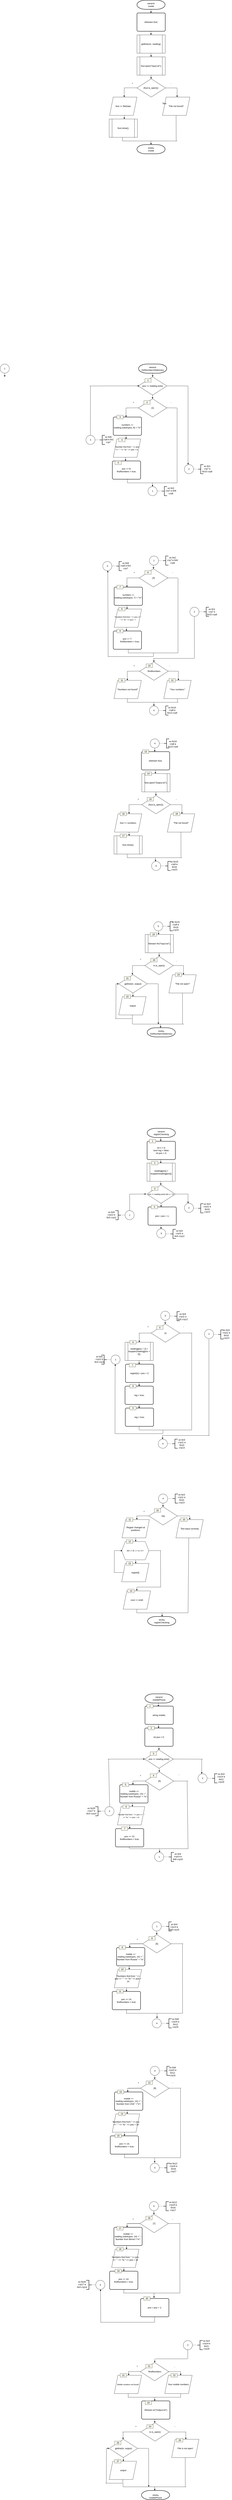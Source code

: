 <mxfile version="24.6.2" type="device">
  <diagram name="Страница — 1" id="tw9W5QKRwoaeAU3xFHu2">
    <mxGraphModel dx="2465" dy="2069" grid="1" gridSize="10" guides="1" tooltips="1" connect="1" arrows="1" fold="1" page="1" pageScale="1" pageWidth="827" pageHeight="1169" math="0" shadow="0">
      <root>
        <mxCell id="0" />
        <mxCell id="1" parent="0" />
        <mxCell id="2pT8554tq2TcYR5QaNTi-1" value="начало&lt;div&gt;create&lt;/div&gt;" style="strokeWidth=2;html=1;shape=mxgraph.flowchart.terminator;whiteSpace=wrap;" parent="1" vertex="1">
          <mxGeometry x="240" y="-1080" width="154" height="50" as="geometry" />
        </mxCell>
        <mxCell id="2pT8554tq2TcYR5QaNTi-2" value="&lt;span style=&quot;font-size: 12px;&quot;&gt;ofstream fout;&lt;/span&gt;" style="rounded=1;whiteSpace=wrap;html=1;absoluteArcSize=1;arcSize=14;strokeWidth=2;" parent="1" vertex="1">
          <mxGeometry x="240" y="-1010" width="155" height="100" as="geometry" />
        </mxCell>
        <mxCell id="2pT8554tq2TcYR5QaNTi-3" value="" style="edgeStyle=orthogonalEdgeStyle;rounded=0;orthogonalLoop=1;jettySize=auto;html=1;" parent="1" edge="1">
          <mxGeometry relative="1" as="geometry">
            <mxPoint x="316.5" y="-1030" as="sourcePoint" />
            <mxPoint x="317" y="-1010" as="targetPoint" />
          </mxGeometry>
        </mxCell>
        <mxCell id="2pT8554tq2TcYR5QaNTi-4" value="" style="edgeStyle=orthogonalEdgeStyle;rounded=0;orthogonalLoop=1;jettySize=auto;html=1;" parent="1" edge="1">
          <mxGeometry relative="1" as="geometry">
            <mxPoint x="316.5" y="-910" as="sourcePoint" />
            <mxPoint x="317" y="-890" as="targetPoint" />
          </mxGeometry>
        </mxCell>
        <mxCell id="2pT8554tq2TcYR5QaNTi-5" value="&lt;span style=&quot;font-size: 12px;&quot;&gt;getline(cin, reading);&lt;/span&gt;" style="shape=process;whiteSpace=wrap;html=1;backgroundOutline=1;" parent="1" vertex="1">
          <mxGeometry x="240" y="-890" width="155" height="100" as="geometry" />
        </mxCell>
        <mxCell id="2pT8554tq2TcYR5QaNTi-6" value="" style="edgeStyle=orthogonalEdgeStyle;rounded=0;orthogonalLoop=1;jettySize=auto;html=1;" parent="1" edge="1">
          <mxGeometry relative="1" as="geometry">
            <mxPoint x="317" y="-790" as="sourcePoint" />
            <mxPoint x="317.5" y="-770" as="targetPoint" />
          </mxGeometry>
        </mxCell>
        <mxCell id="2pT8554tq2TcYR5QaNTi-7" value="&lt;span style=&quot;font-size: 12px;&quot;&gt;fout.open(&quot;Input.txt&quot;);&lt;/span&gt;" style="shape=process;whiteSpace=wrap;html=1;backgroundOutline=1;" parent="1" vertex="1">
          <mxGeometry x="240" y="-770" width="155" height="100" as="geometry" />
        </mxCell>
        <mxCell id="2pT8554tq2TcYR5QaNTi-8" value="&lt;span style=&quot;font-size: 12px;&quot;&gt;(fout.is_open())&amp;nbsp;&lt;/span&gt;" style="rhombus;whiteSpace=wrap;html=1;" parent="1" vertex="1">
          <mxGeometry x="240" y="-650" width="156" height="100" as="geometry" />
        </mxCell>
        <mxCell id="2pT8554tq2TcYR5QaNTi-9" value="" style="edgeStyle=orthogonalEdgeStyle;rounded=0;orthogonalLoop=1;jettySize=auto;html=1;" parent="1" edge="1">
          <mxGeometry relative="1" as="geometry">
            <mxPoint x="317" y="-670" as="sourcePoint" />
            <mxPoint x="317.5" y="-650" as="targetPoint" />
          </mxGeometry>
        </mxCell>
        <mxCell id="2pT8554tq2TcYR5QaNTi-10" value="" style="endArrow=none;html=1;rounded=0;" parent="1" source="2pT8554tq2TcYR5QaNTi-8" edge="1">
          <mxGeometry width="50" height="50" relative="1" as="geometry">
            <mxPoint x="396" y="-550" as="sourcePoint" />
            <mxPoint x="460" y="-600" as="targetPoint" />
          </mxGeometry>
        </mxCell>
        <mxCell id="2pT8554tq2TcYR5QaNTi-11" value="" style="endArrow=none;html=1;rounded=0;" parent="1" edge="1">
          <mxGeometry width="50" height="50" relative="1" as="geometry">
            <mxPoint x="169.29" y="-600.5" as="sourcePoint" />
            <mxPoint x="240.001" y="-600.5" as="targetPoint" />
          </mxGeometry>
        </mxCell>
        <mxCell id="2pT8554tq2TcYR5QaNTi-12" value="" style="endArrow=classic;html=1;rounded=0;" parent="1" edge="1">
          <mxGeometry width="50" height="50" relative="1" as="geometry">
            <mxPoint x="170" y="-600" as="sourcePoint" />
            <mxPoint x="170" y="-550" as="targetPoint" />
          </mxGeometry>
        </mxCell>
        <mxCell id="2pT8554tq2TcYR5QaNTi-13" value="" style="endArrow=classic;html=1;rounded=0;" parent="1" edge="1">
          <mxGeometry width="50" height="50" relative="1" as="geometry">
            <mxPoint x="460" y="-600" as="sourcePoint" />
            <mxPoint x="460" y="-550" as="targetPoint" />
          </mxGeometry>
        </mxCell>
        <mxCell id="2pT8554tq2TcYR5QaNTi-14" value="&lt;span style=&quot;font-size: 12px;&quot;&gt;fout &amp;lt;&amp;lt; fileData;&lt;/span&gt;" style="shape=parallelogram;perimeter=parallelogramPerimeter;whiteSpace=wrap;html=1;fixedSize=1;" parent="1" vertex="1">
          <mxGeometry x="90" y="-550" width="150" height="100" as="geometry" />
        </mxCell>
        <mxCell id="2pT8554tq2TcYR5QaNTi-15" value="" style="edgeStyle=orthogonalEdgeStyle;rounded=0;orthogonalLoop=1;jettySize=auto;html=1;" parent="1" edge="1">
          <mxGeometry relative="1" as="geometry">
            <mxPoint x="170" y="-450" as="sourcePoint" />
            <mxPoint x="170.5" y="-430" as="targetPoint" />
          </mxGeometry>
        </mxCell>
        <mxCell id="2pT8554tq2TcYR5QaNTi-17" value="&lt;span style=&quot;font-size: 12px;&quot;&gt;fout.close();&lt;/span&gt;" style="shape=process;whiteSpace=wrap;html=1;backgroundOutline=1;" parent="1" vertex="1">
          <mxGeometry x="87.5" y="-430" width="155" height="100" as="geometry" />
        </mxCell>
        <mxCell id="2pT8554tq2TcYR5QaNTi-18" value="&lt;span style=&quot;font-size: 12px;&quot;&gt;&quot;File not found!&quot;&lt;/span&gt;" style="shape=parallelogram;perimeter=parallelogramPerimeter;whiteSpace=wrap;html=1;fixedSize=1;" parent="1" vertex="1">
          <mxGeometry x="380" y="-550" width="150" height="100" as="geometry" />
        </mxCell>
        <mxCell id="2pT8554tq2TcYR5QaNTi-19" value="" style="endArrow=none;html=1;rounded=0;" parent="1" edge="1">
          <mxGeometry width="50" height="50" relative="1" as="geometry">
            <mxPoint x="455" y="-310" as="sourcePoint" />
            <mxPoint x="454.5" y="-450" as="targetPoint" />
          </mxGeometry>
        </mxCell>
        <mxCell id="2pT8554tq2TcYR5QaNTi-20" value="" style="endArrow=none;html=1;rounded=0;" parent="1" edge="1">
          <mxGeometry width="50" height="50" relative="1" as="geometry">
            <mxPoint x="160" y="-310" as="sourcePoint" />
            <mxPoint x="160" y="-330" as="targetPoint" />
          </mxGeometry>
        </mxCell>
        <mxCell id="2pT8554tq2TcYR5QaNTi-21" value="" style="endArrow=none;html=1;rounded=0;" parent="1" edge="1">
          <mxGeometry width="50" height="50" relative="1" as="geometry">
            <mxPoint x="160" y="-310" as="sourcePoint" />
            <mxPoint x="460" y="-310" as="targetPoint" />
          </mxGeometry>
        </mxCell>
        <mxCell id="2pT8554tq2TcYR5QaNTi-22" value="" style="edgeStyle=orthogonalEdgeStyle;rounded=0;orthogonalLoop=1;jettySize=auto;html=1;" parent="1" edge="1">
          <mxGeometry relative="1" as="geometry">
            <mxPoint x="316.5" y="-310" as="sourcePoint" />
            <mxPoint x="317" y="-290" as="targetPoint" />
          </mxGeometry>
        </mxCell>
        <mxCell id="2pT8554tq2TcYR5QaNTi-23" value="&lt;div&gt;конец&lt;/div&gt;&lt;div&gt;create&lt;/div&gt;" style="strokeWidth=2;html=1;shape=mxgraph.flowchart.terminator;whiteSpace=wrap;" parent="1" vertex="1">
          <mxGeometry x="240" y="-290" width="154" height="50" as="geometry" />
        </mxCell>
        <mxCell id="2pT8554tq2TcYR5QaNTi-24" value="начало&lt;div&gt;GetNumbersStationary&lt;/div&gt;" style="strokeWidth=2;html=1;shape=mxgraph.flowchart.terminator;whiteSpace=wrap;" parent="1" vertex="1">
          <mxGeometry x="249" y="910" width="154" height="50" as="geometry" />
        </mxCell>
        <mxCell id="2pT8554tq2TcYR5QaNTi-26" value="" style="edgeStyle=orthogonalEdgeStyle;rounded=0;orthogonalLoop=1;jettySize=auto;html=1;" parent="1" edge="1">
          <mxGeometry relative="1" as="geometry">
            <mxPoint x="325.5" y="960" as="sourcePoint" />
            <mxPoint x="326" y="980" as="targetPoint" />
          </mxGeometry>
        </mxCell>
        <mxCell id="2pT8554tq2TcYR5QaNTi-52" value="&lt;span style=&quot;font-size: 12px;&quot;&gt;pos &amp;lt;= reading.size()&lt;/span&gt;" style="rhombus;whiteSpace=wrap;html=1;" parent="1" vertex="1">
          <mxGeometry x="247.5" y="980" width="156" height="100" as="geometry" />
        </mxCell>
        <mxCell id="2pT8554tq2TcYR5QaNTi-53" value="" style="edgeStyle=orthogonalEdgeStyle;rounded=0;orthogonalLoop=1;jettySize=auto;html=1;" parent="1" edge="1">
          <mxGeometry relative="1" as="geometry">
            <mxPoint x="325" y="1080" as="sourcePoint" />
            <mxPoint x="325.5" y="1100" as="targetPoint" />
          </mxGeometry>
        </mxCell>
        <mxCell id="2pT8554tq2TcYR5QaNTi-54" value="[1]" style="rhombus;whiteSpace=wrap;html=1;" parent="1" vertex="1">
          <mxGeometry x="247.5" y="1100" width="156" height="100" as="geometry" />
        </mxCell>
        <mxCell id="2pT8554tq2TcYR5QaNTi-55" value="" style="endArrow=none;html=1;rounded=0;" parent="1" edge="1">
          <mxGeometry width="50" height="50" relative="1" as="geometry">
            <mxPoint x="400.5" y="1149.5" as="sourcePoint" />
            <mxPoint x="458.5" y="1150" as="targetPoint" />
          </mxGeometry>
        </mxCell>
        <mxCell id="2pT8554tq2TcYR5QaNTi-56" value="" style="endArrow=none;html=1;rounded=0;" parent="1" edge="1">
          <mxGeometry width="50" height="50" relative="1" as="geometry">
            <mxPoint x="179.5" y="1150" as="sourcePoint" />
            <mxPoint x="247.501" y="1149.5" as="targetPoint" />
          </mxGeometry>
        </mxCell>
        <mxCell id="2pT8554tq2TcYR5QaNTi-57" value="" style="endArrow=classic;html=1;rounded=0;" parent="1" edge="1">
          <mxGeometry width="50" height="50" relative="1" as="geometry">
            <mxPoint x="180" y="1150" as="sourcePoint" />
            <mxPoint x="180" y="1200" as="targetPoint" />
          </mxGeometry>
        </mxCell>
        <mxCell id="2pT8554tq2TcYR5QaNTi-58" value="&lt;span style=&quot;font-size: 12px;&quot;&gt;numbers += reading.substr(pos, 8) + &quot;\n&quot;&lt;/span&gt;" style="rounded=1;whiteSpace=wrap;html=1;absoluteArcSize=1;arcSize=14;strokeWidth=2;" parent="1" vertex="1">
          <mxGeometry x="110" y="1200" width="155" height="100" as="geometry" />
        </mxCell>
        <mxCell id="2pT8554tq2TcYR5QaNTi-59" value="" style="edgeStyle=orthogonalEdgeStyle;rounded=0;orthogonalLoop=1;jettySize=auto;html=1;" parent="1" edge="1">
          <mxGeometry relative="1" as="geometry">
            <mxPoint x="180" y="1300" as="sourcePoint" />
            <mxPoint x="180.5" y="1320" as="targetPoint" />
          </mxGeometry>
        </mxCell>
        <mxCell id="2pT8554tq2TcYR5QaNTi-60" value="&lt;span style=&quot;font-size: 11px;&quot;&gt;&quot;Number find from &quot; &amp;lt;&amp;lt; pos &amp;lt;&amp;lt; &quot; &quot; &amp;lt;&amp;lt; &quot;to &quot; &amp;lt;&amp;lt; pos + 8&amp;nbsp;&lt;/span&gt;" style="shape=parallelogram;perimeter=parallelogramPerimeter;whiteSpace=wrap;html=1;fixedSize=1;" parent="1" vertex="1">
          <mxGeometry x="110" y="1320" width="150" height="100" as="geometry" />
        </mxCell>
        <mxCell id="2pT8554tq2TcYR5QaNTi-61" value="&lt;span style=&quot;font-size: 12px;&quot;&gt;pos += 8;&lt;/span&gt;&lt;div&gt;&lt;span style=&quot;font-size: 12px;&quot;&gt;findNumbers = true;&lt;/span&gt;&lt;br&gt;&lt;/div&gt;" style="rounded=1;whiteSpace=wrap;html=1;absoluteArcSize=1;arcSize=14;strokeWidth=2;" parent="1" vertex="1">
          <mxGeometry x="105" y="1440" width="155" height="100" as="geometry" />
        </mxCell>
        <mxCell id="2pT8554tq2TcYR5QaNTi-62" value="" style="edgeStyle=orthogonalEdgeStyle;rounded=0;orthogonalLoop=1;jettySize=auto;html=1;" parent="1" edge="1">
          <mxGeometry relative="1" as="geometry">
            <mxPoint x="177" y="1420" as="sourcePoint" />
            <mxPoint x="177.5" y="1440" as="targetPoint" />
          </mxGeometry>
        </mxCell>
        <mxCell id="2pT8554tq2TcYR5QaNTi-63" value="" style="endArrow=none;html=1;rounded=0;" parent="1" edge="1">
          <mxGeometry width="50" height="50" relative="1" as="geometry">
            <mxPoint x="460" y="1560" as="sourcePoint" />
            <mxPoint x="460" y="1150" as="targetPoint" />
          </mxGeometry>
        </mxCell>
        <mxCell id="2pT8554tq2TcYR5QaNTi-64" value="" style="endArrow=none;html=1;rounded=0;" parent="1" edge="1">
          <mxGeometry width="50" height="50" relative="1" as="geometry">
            <mxPoint x="187" y="1560" as="sourcePoint" />
            <mxPoint x="187" y="1540" as="targetPoint" />
          </mxGeometry>
        </mxCell>
        <mxCell id="2pT8554tq2TcYR5QaNTi-65" value="" style="endArrow=none;html=1;rounded=0;" parent="1" edge="1">
          <mxGeometry width="50" height="50" relative="1" as="geometry">
            <mxPoint x="187.5" y="1560" as="sourcePoint" />
            <mxPoint x="460" y="1560" as="targetPoint" />
          </mxGeometry>
        </mxCell>
        <mxCell id="2pT8554tq2TcYR5QaNTi-77" value="[2]" style="rhombus;whiteSpace=wrap;html=1;" parent="1" vertex="1">
          <mxGeometry x="252.5" y="2030" width="156" height="100" as="geometry" />
        </mxCell>
        <mxCell id="2pT8554tq2TcYR5QaNTi-78" value="" style="endArrow=none;html=1;rounded=0;" parent="1" edge="1">
          <mxGeometry width="50" height="50" relative="1" as="geometry">
            <mxPoint x="405.5" y="2079.5" as="sourcePoint" />
            <mxPoint x="463.5" y="2080" as="targetPoint" />
          </mxGeometry>
        </mxCell>
        <mxCell id="2pT8554tq2TcYR5QaNTi-79" value="" style="endArrow=none;html=1;rounded=0;" parent="1" edge="1">
          <mxGeometry width="50" height="50" relative="1" as="geometry">
            <mxPoint x="184.5" y="2080" as="sourcePoint" />
            <mxPoint x="252.501" y="2079.5" as="targetPoint" />
          </mxGeometry>
        </mxCell>
        <mxCell id="2pT8554tq2TcYR5QaNTi-80" value="" style="endArrow=classic;html=1;rounded=0;" parent="1" edge="1">
          <mxGeometry width="50" height="50" relative="1" as="geometry">
            <mxPoint x="185" y="2080" as="sourcePoint" />
            <mxPoint x="185" y="2130" as="targetPoint" />
          </mxGeometry>
        </mxCell>
        <mxCell id="2pT8554tq2TcYR5QaNTi-81" value="&lt;span style=&quot;font-size: 12px;&quot;&gt;numbers += reading.substr(pos, 7) + &quot;\n&quot;;&lt;/span&gt;" style="rounded=1;whiteSpace=wrap;html=1;absoluteArcSize=1;arcSize=14;strokeWidth=2;" parent="1" vertex="1">
          <mxGeometry x="115" y="2130" width="155" height="100" as="geometry" />
        </mxCell>
        <mxCell id="2pT8554tq2TcYR5QaNTi-82" value="" style="edgeStyle=orthogonalEdgeStyle;rounded=0;orthogonalLoop=1;jettySize=auto;html=1;" parent="1" edge="1">
          <mxGeometry relative="1" as="geometry">
            <mxPoint x="185" y="2230" as="sourcePoint" />
            <mxPoint x="185.5" y="2250" as="targetPoint" />
          </mxGeometry>
        </mxCell>
        <mxCell id="2pT8554tq2TcYR5QaNTi-83" value="&lt;span style=&quot;font-size: 10px;&quot;&gt;&quot;Numbers find from &quot; &amp;lt;&amp;lt; pos &amp;lt;&amp;lt; &quot; &quot; &amp;lt;&amp;lt; &quot;to &quot; &amp;lt;&amp;lt; pos + 7&lt;/span&gt;" style="shape=parallelogram;perimeter=parallelogramPerimeter;whiteSpace=wrap;html=1;fixedSize=1;" parent="1" vertex="1">
          <mxGeometry x="115" y="2250" width="150" height="100" as="geometry" />
        </mxCell>
        <mxCell id="2pT8554tq2TcYR5QaNTi-84" value="&lt;div&gt;&lt;div&gt;&lt;span style=&quot;font-size: 12px;&quot;&gt;pos += 7;&lt;/span&gt;&lt;/div&gt;&lt;div&gt;&lt;span style=&quot;font-size: 12px; white-space: normal;&quot;&gt;&lt;span style=&quot;white-space:pre&quot;&gt;&#x9;&lt;/span&gt;findNumbers = true;&lt;/span&gt;&lt;/div&gt;&lt;/div&gt;" style="rounded=1;whiteSpace=wrap;html=1;absoluteArcSize=1;arcSize=14;strokeWidth=2;" parent="1" vertex="1">
          <mxGeometry x="110" y="2370" width="155" height="100" as="geometry" />
        </mxCell>
        <mxCell id="2pT8554tq2TcYR5QaNTi-85" value="" style="edgeStyle=orthogonalEdgeStyle;rounded=0;orthogonalLoop=1;jettySize=auto;html=1;" parent="1" edge="1">
          <mxGeometry relative="1" as="geometry">
            <mxPoint x="182" y="2350" as="sourcePoint" />
            <mxPoint x="182.5" y="2370" as="targetPoint" />
          </mxGeometry>
        </mxCell>
        <mxCell id="2pT8554tq2TcYR5QaNTi-86" value="" style="endArrow=none;html=1;rounded=0;" parent="1" edge="1">
          <mxGeometry width="50" height="50" relative="1" as="geometry">
            <mxPoint x="465" y="2490" as="sourcePoint" />
            <mxPoint x="465" y="2080" as="targetPoint" />
          </mxGeometry>
        </mxCell>
        <mxCell id="2pT8554tq2TcYR5QaNTi-87" value="" style="endArrow=none;html=1;rounded=0;" parent="1" edge="1">
          <mxGeometry width="50" height="50" relative="1" as="geometry">
            <mxPoint x="192" y="2490" as="sourcePoint" />
            <mxPoint x="192" y="2470" as="targetPoint" />
          </mxGeometry>
        </mxCell>
        <mxCell id="2pT8554tq2TcYR5QaNTi-88" value="" style="endArrow=none;html=1;rounded=0;" parent="1" edge="1">
          <mxGeometry width="50" height="50" relative="1" as="geometry">
            <mxPoint x="192.5" y="2490" as="sourcePoint" />
            <mxPoint x="465" y="2490" as="targetPoint" />
          </mxGeometry>
        </mxCell>
        <mxCell id="2pT8554tq2TcYR5QaNTi-89" value="" style="edgeStyle=orthogonalEdgeStyle;rounded=0;orthogonalLoop=1;jettySize=auto;html=1;" parent="1" edge="1">
          <mxGeometry relative="1" as="geometry">
            <mxPoint x="325" y="1560" as="sourcePoint" />
            <mxPoint x="325.5" y="1580" as="targetPoint" />
          </mxGeometry>
        </mxCell>
        <mxCell id="2pT8554tq2TcYR5QaNTi-90" value="" style="endArrow=none;html=1;rounded=0;" parent="1" edge="1">
          <mxGeometry width="50" height="50" relative="1" as="geometry">
            <mxPoint x="403.5" y="1029.5" as="sourcePoint" />
            <mxPoint x="520" y="1030" as="targetPoint" />
          </mxGeometry>
        </mxCell>
        <mxCell id="2pT8554tq2TcYR5QaNTi-91" value="" style="endArrow=none;html=1;rounded=0;" parent="1" edge="1">
          <mxGeometry width="50" height="50" relative="1" as="geometry">
            <mxPoint x="520" y="1440" as="sourcePoint" />
            <mxPoint x="520" y="1030" as="targetPoint" />
          </mxGeometry>
        </mxCell>
        <mxCell id="2pT8554tq2TcYR5QaNTi-92" value="1" style="ellipse;whiteSpace=wrap;html=1;aspect=fixed;" parent="1" vertex="1">
          <mxGeometry x="300.5" y="1580" width="50" height="50" as="geometry" />
        </mxCell>
        <mxCell id="2pT8554tq2TcYR5QaNTi-93" value="" style="strokeWidth=2;html=1;shape=mxgraph.flowchart.annotation_2;align=left;labelPosition=right;pointerEvents=1;rotation=0;" parent="1" vertex="1">
          <mxGeometry x="375" y="1580" width="30" height="50" as="geometry" />
        </mxCell>
        <mxCell id="2pT8554tq2TcYR5QaNTi-94" value="" style="endArrow=none;dashed=1;html=1;rounded=0;" parent="1" edge="1">
          <mxGeometry width="50" height="50" relative="1" as="geometry">
            <mxPoint x="350.5" y="1604.5" as="sourcePoint" />
            <mxPoint x="370.5" y="1604.5" as="targetPoint" />
          </mxGeometry>
        </mxCell>
        <mxCell id="2pT8554tq2TcYR5QaNTi-95" value="из бл2 стр7 в бл6 стр8" style="text;html=1;strokeColor=none;fillColor=none;align=center;verticalAlign=middle;whiteSpace=wrap;rounded=0;" parent="1" vertex="1">
          <mxGeometry x="395.5" y="1580" width="60" height="45" as="geometry" />
        </mxCell>
        <mxCell id="2pT8554tq2TcYR5QaNTi-96" value="" style="edgeStyle=orthogonalEdgeStyle;rounded=0;orthogonalLoop=1;jettySize=auto;html=1;" parent="1" edge="1">
          <mxGeometry relative="1" as="geometry">
            <mxPoint x="520" y="1440" as="sourcePoint" />
            <mxPoint x="520.5" y="1460" as="targetPoint" />
          </mxGeometry>
        </mxCell>
        <mxCell id="2pT8554tq2TcYR5QaNTi-101" value="2" style="ellipse;whiteSpace=wrap;html=1;aspect=fixed;" parent="1" vertex="1">
          <mxGeometry x="500" y="1460" width="50" height="50" as="geometry" />
        </mxCell>
        <mxCell id="2pT8554tq2TcYR5QaNTi-102" value="" style="strokeWidth=2;html=1;shape=mxgraph.flowchart.annotation_2;align=left;labelPosition=right;pointerEvents=1;rotation=0;" parent="1" vertex="1">
          <mxGeometry x="574.5" y="1460" width="30" height="50" as="geometry" />
        </mxCell>
        <mxCell id="2pT8554tq2TcYR5QaNTi-103" value="" style="endArrow=none;dashed=1;html=1;rounded=0;" parent="1" edge="1">
          <mxGeometry width="50" height="50" relative="1" as="geometry">
            <mxPoint x="550" y="1484.5" as="sourcePoint" />
            <mxPoint x="570" y="1484.5" as="targetPoint" />
          </mxGeometry>
        </mxCell>
        <mxCell id="2pT8554tq2TcYR5QaNTi-104" value="из бл1 стр7 в бл10 стр8" style="text;html=1;strokeColor=none;fillColor=none;align=center;verticalAlign=middle;whiteSpace=wrap;rounded=0;" parent="1" vertex="1">
          <mxGeometry x="595" y="1460" width="60" height="45" as="geometry" />
        </mxCell>
        <mxCell id="2pT8554tq2TcYR5QaNTi-105" value="1" style="ellipse;whiteSpace=wrap;html=1;aspect=fixed;" parent="1" vertex="1">
          <mxGeometry x="308" y="1960" width="50" height="50" as="geometry" />
        </mxCell>
        <mxCell id="2pT8554tq2TcYR5QaNTi-106" value="" style="strokeWidth=2;html=1;shape=mxgraph.flowchart.annotation_2;align=left;labelPosition=right;pointerEvents=1;rotation=0;" parent="1" vertex="1">
          <mxGeometry x="382.5" y="1960" width="30" height="50" as="geometry" />
        </mxCell>
        <mxCell id="2pT8554tq2TcYR5QaNTi-107" value="" style="endArrow=none;dashed=1;html=1;rounded=0;" parent="1" edge="1">
          <mxGeometry width="50" height="50" relative="1" as="geometry">
            <mxPoint x="358" y="1984.5" as="sourcePoint" />
            <mxPoint x="378" y="1984.5" as="targetPoint" />
          </mxGeometry>
        </mxCell>
        <mxCell id="2pT8554tq2TcYR5QaNTi-109" value="" style="edgeStyle=orthogonalEdgeStyle;rounded=0;orthogonalLoop=1;jettySize=auto;html=1;" parent="1" edge="1">
          <mxGeometry relative="1" as="geometry">
            <mxPoint x="330" y="2010" as="sourcePoint" />
            <mxPoint x="330.5" y="2030" as="targetPoint" />
          </mxGeometry>
        </mxCell>
        <mxCell id="2pT8554tq2TcYR5QaNTi-110" value="" style="endArrow=none;html=1;rounded=0;" parent="1" edge="1">
          <mxGeometry width="50" height="50" relative="1" as="geometry">
            <mxPoint x="330" y="2510" as="sourcePoint" />
            <mxPoint x="330" y="2490" as="targetPoint" />
          </mxGeometry>
        </mxCell>
        <mxCell id="2pT8554tq2TcYR5QaNTi-111" value="" style="endArrow=none;html=1;rounded=0;" parent="1" edge="1">
          <mxGeometry width="50" height="50" relative="1" as="geometry">
            <mxPoint x="80" y="2510" as="sourcePoint" />
            <mxPoint x="330" y="2510" as="targetPoint" />
          </mxGeometry>
        </mxCell>
        <mxCell id="2pT8554tq2TcYR5QaNTi-113" value="3" style="ellipse;whiteSpace=wrap;html=1;aspect=fixed;" parent="1" vertex="1">
          <mxGeometry x="52.5" y="1990" width="50" height="50" as="geometry" />
        </mxCell>
        <mxCell id="2pT8554tq2TcYR5QaNTi-114" value="" style="strokeWidth=2;html=1;shape=mxgraph.flowchart.annotation_2;align=left;labelPosition=right;pointerEvents=1;rotation=0;" parent="1" vertex="1">
          <mxGeometry x="127" y="1990" width="30" height="50" as="geometry" />
        </mxCell>
        <mxCell id="2pT8554tq2TcYR5QaNTi-115" value="" style="endArrow=none;dashed=1;html=1;rounded=0;" parent="1" edge="1">
          <mxGeometry width="50" height="50" relative="1" as="geometry">
            <mxPoint x="102.5" y="2014.5" as="sourcePoint" />
            <mxPoint x="122.5" y="2014.5" as="targetPoint" />
          </mxGeometry>
        </mxCell>
        <mxCell id="2pT8554tq2TcYR5QaNTi-116" value="из бл6 стр8 в бл1 стр7" style="text;html=1;strokeColor=none;fillColor=none;align=center;verticalAlign=middle;whiteSpace=wrap;rounded=0;" parent="1" vertex="1">
          <mxGeometry x="147.5" y="1990" width="60" height="45" as="geometry" />
        </mxCell>
        <mxCell id="2pT8554tq2TcYR5QaNTi-118" value="3" style="ellipse;whiteSpace=wrap;html=1;aspect=fixed;" parent="1" vertex="1">
          <mxGeometry x="-40" y="1300" width="50" height="50" as="geometry" />
        </mxCell>
        <mxCell id="2pT8554tq2TcYR5QaNTi-119" value="" style="strokeWidth=2;html=1;shape=mxgraph.flowchart.annotation_2;align=left;labelPosition=right;pointerEvents=1;rotation=0;" parent="1" vertex="1">
          <mxGeometry x="34.5" y="1300" width="30" height="50" as="geometry" />
        </mxCell>
        <mxCell id="2pT8554tq2TcYR5QaNTi-120" value="" style="endArrow=none;dashed=1;html=1;rounded=0;" parent="1" edge="1">
          <mxGeometry width="50" height="50" relative="1" as="geometry">
            <mxPoint x="10" y="1324.5" as="sourcePoint" />
            <mxPoint x="30" y="1324.5" as="targetPoint" />
          </mxGeometry>
        </mxCell>
        <mxCell id="2pT8554tq2TcYR5QaNTi-122" value="" style="endArrow=none;html=1;rounded=0;" parent="1" edge="1">
          <mxGeometry width="50" height="50" relative="1" as="geometry">
            <mxPoint x="-15.5" y="1300" as="sourcePoint" />
            <mxPoint x="-15" y="1030" as="targetPoint" />
          </mxGeometry>
        </mxCell>
        <mxCell id="2pT8554tq2TcYR5QaNTi-123" value="" style="endArrow=classic;html=1;rounded=0;" parent="1" edge="1">
          <mxGeometry width="50" height="50" relative="1" as="geometry">
            <mxPoint x="-20" y="1030" as="sourcePoint" />
            <mxPoint x="252.5" y="1029.5" as="targetPoint" />
          </mxGeometry>
        </mxCell>
        <mxCell id="2pT8554tq2TcYR5QaNTi-124" value="2" style="ellipse;whiteSpace=wrap;html=1;aspect=fixed;" parent="1" vertex="1">
          <mxGeometry x="530" y="2240" width="50" height="50" as="geometry" />
        </mxCell>
        <mxCell id="2pT8554tq2TcYR5QaNTi-125" value="" style="strokeWidth=2;html=1;shape=mxgraph.flowchart.annotation_2;align=left;labelPosition=right;pointerEvents=1;rotation=0;" parent="1" vertex="1">
          <mxGeometry x="604.5" y="2240" width="30" height="50" as="geometry" />
        </mxCell>
        <mxCell id="2pT8554tq2TcYR5QaNTi-126" value="" style="endArrow=none;dashed=1;html=1;rounded=0;" parent="1" edge="1">
          <mxGeometry width="50" height="50" relative="1" as="geometry">
            <mxPoint x="580" y="2264.5" as="sourcePoint" />
            <mxPoint x="600" y="2264.5" as="targetPoint" />
          </mxGeometry>
        </mxCell>
        <mxCell id="2pT8554tq2TcYR5QaNTi-128" value="" style="endArrow=none;html=1;rounded=0;" parent="1" edge="1">
          <mxGeometry width="50" height="50" relative="1" as="geometry">
            <mxPoint x="555" y="2520" as="sourcePoint" />
            <mxPoint x="554.5" y="2290" as="targetPoint" />
          </mxGeometry>
        </mxCell>
        <mxCell id="2pT8554tq2TcYR5QaNTi-129" value="" style="endArrow=none;html=1;rounded=0;" parent="1" edge="1">
          <mxGeometry width="50" height="50" relative="1" as="geometry">
            <mxPoint x="330" y="2520" as="sourcePoint" />
            <mxPoint x="555" y="2520" as="targetPoint" />
          </mxGeometry>
        </mxCell>
        <mxCell id="2pT8554tq2TcYR5QaNTi-131" value="" style="edgeStyle=orthogonalEdgeStyle;rounded=0;orthogonalLoop=1;jettySize=auto;html=1;" parent="1" edge="1">
          <mxGeometry relative="1" as="geometry">
            <mxPoint x="332.5" y="2520" as="sourcePoint" />
            <mxPoint x="333" y="2540" as="targetPoint" />
          </mxGeometry>
        </mxCell>
        <mxCell id="2pT8554tq2TcYR5QaNTi-134" value="&lt;span style=&quot;font-size: 12px;&quot;&gt;!findNumbers&lt;/span&gt;" style="rhombus;whiteSpace=wrap;html=1;" parent="1" vertex="1">
          <mxGeometry x="255" y="2540" width="156" height="100" as="geometry" />
        </mxCell>
        <mxCell id="2pT8554tq2TcYR5QaNTi-135" value="" style="endArrow=none;html=1;rounded=0;" parent="1" edge="1">
          <mxGeometry width="50" height="50" relative="1" as="geometry">
            <mxPoint x="409" y="2589.5" as="sourcePoint" />
            <mxPoint x="467" y="2590" as="targetPoint" />
          </mxGeometry>
        </mxCell>
        <mxCell id="2pT8554tq2TcYR5QaNTi-136" value="" style="endArrow=classic;html=1;rounded=0;" parent="1" edge="1">
          <mxGeometry width="50" height="50" relative="1" as="geometry">
            <mxPoint x="467" y="2590" as="sourcePoint" />
            <mxPoint x="467" y="2640" as="targetPoint" />
          </mxGeometry>
        </mxCell>
        <mxCell id="2pT8554tq2TcYR5QaNTi-137" value="&lt;span style=&quot;font-size: 12px;&quot;&gt;&quot;Your numbers:&quot;&lt;/span&gt;" style="shape=parallelogram;perimeter=parallelogramPerimeter;whiteSpace=wrap;html=1;fixedSize=1;" parent="1" vertex="1">
          <mxGeometry x="387" y="2640" width="150" height="100" as="geometry" />
        </mxCell>
        <mxCell id="2pT8554tq2TcYR5QaNTi-138" value="" style="endArrow=none;html=1;rounded=0;" parent="1" edge="1">
          <mxGeometry width="50" height="50" relative="1" as="geometry">
            <mxPoint x="187" y="2590" as="sourcePoint" />
            <mxPoint x="255.001" y="2589.5" as="targetPoint" />
          </mxGeometry>
        </mxCell>
        <mxCell id="2pT8554tq2TcYR5QaNTi-139" value="" style="endArrow=classic;html=1;rounded=0;" parent="1" edge="1">
          <mxGeometry width="50" height="50" relative="1" as="geometry">
            <mxPoint x="187" y="2590" as="sourcePoint" />
            <mxPoint x="187" y="2640" as="targetPoint" />
          </mxGeometry>
        </mxCell>
        <mxCell id="2pT8554tq2TcYR5QaNTi-141" value="" style="endArrow=none;html=1;rounded=0;" parent="1" edge="1">
          <mxGeometry width="50" height="50" relative="1" as="geometry">
            <mxPoint x="187" y="2760" as="sourcePoint" />
            <mxPoint x="187" y="2740" as="targetPoint" />
          </mxGeometry>
        </mxCell>
        <mxCell id="2pT8554tq2TcYR5QaNTi-142" value="" style="endArrow=none;html=1;rounded=0;" parent="1" edge="1">
          <mxGeometry width="50" height="50" relative="1" as="geometry">
            <mxPoint x="462" y="2760" as="sourcePoint" />
            <mxPoint x="461.5" y="2740" as="targetPoint" />
          </mxGeometry>
        </mxCell>
        <mxCell id="2pT8554tq2TcYR5QaNTi-143" value="" style="endArrow=none;html=1;rounded=0;" parent="1" edge="1">
          <mxGeometry width="50" height="50" relative="1" as="geometry">
            <mxPoint x="187" y="2760" as="sourcePoint" />
            <mxPoint x="467" y="2760" as="targetPoint" />
          </mxGeometry>
        </mxCell>
        <mxCell id="2pT8554tq2TcYR5QaNTi-144" value="&lt;span style=&quot;font-size: 12px;&quot;&gt;&quot;Numbers not found!&quot;&lt;/span&gt;" style="shape=parallelogram;perimeter=parallelogramPerimeter;whiteSpace=wrap;html=1;fixedSize=1;" parent="1" vertex="1">
          <mxGeometry x="114" y="2640" width="150" height="100" as="geometry" />
        </mxCell>
        <mxCell id="2pT8554tq2TcYR5QaNTi-145" value="" style="edgeStyle=orthogonalEdgeStyle;rounded=0;orthogonalLoop=1;jettySize=auto;html=1;" parent="1" edge="1">
          <mxGeometry relative="1" as="geometry">
            <mxPoint x="332.5" y="2760" as="sourcePoint" />
            <mxPoint x="333" y="2780" as="targetPoint" />
          </mxGeometry>
        </mxCell>
        <mxCell id="2pT8554tq2TcYR5QaNTi-146" value="4" style="ellipse;whiteSpace=wrap;html=1;aspect=fixed;" parent="1" vertex="1">
          <mxGeometry x="308" y="2780" width="50" height="50" as="geometry" />
        </mxCell>
        <mxCell id="2pT8554tq2TcYR5QaNTi-147" value="" style="strokeWidth=2;html=1;shape=mxgraph.flowchart.annotation_2;align=left;labelPosition=right;pointerEvents=1;rotation=0;" parent="1" vertex="1">
          <mxGeometry x="382.5" y="2780" width="30" height="50" as="geometry" />
        </mxCell>
        <mxCell id="2pT8554tq2TcYR5QaNTi-148" value="" style="endArrow=none;dashed=1;html=1;rounded=0;" parent="1" edge="1">
          <mxGeometry width="50" height="50" relative="1" as="geometry">
            <mxPoint x="358" y="2804.5" as="sourcePoint" />
            <mxPoint x="378" y="2804.5" as="targetPoint" />
          </mxGeometry>
        </mxCell>
        <mxCell id="2pT8554tq2TcYR5QaNTi-149" value="из бл10 стр8 в бл13 стр9" style="text;html=1;strokeColor=none;fillColor=none;align=center;verticalAlign=middle;whiteSpace=wrap;rounded=0;" parent="1" vertex="1">
          <mxGeometry x="403" y="2780" width="60" height="45" as="geometry" />
        </mxCell>
        <mxCell id="2pT8554tq2TcYR5QaNTi-150" value="4" style="ellipse;whiteSpace=wrap;html=1;aspect=fixed;" parent="1" vertex="1">
          <mxGeometry x="312.5" y="2960" width="50" height="50" as="geometry" />
        </mxCell>
        <mxCell id="2pT8554tq2TcYR5QaNTi-151" value="" style="strokeWidth=2;html=1;shape=mxgraph.flowchart.annotation_2;align=left;labelPosition=right;pointerEvents=1;rotation=0;" parent="1" vertex="1">
          <mxGeometry x="387" y="2960" width="30" height="50" as="geometry" />
        </mxCell>
        <mxCell id="2pT8554tq2TcYR5QaNTi-152" value="" style="endArrow=none;dashed=1;html=1;rounded=0;" parent="1" edge="1">
          <mxGeometry width="50" height="50" relative="1" as="geometry">
            <mxPoint x="362.5" y="2984.5" as="sourcePoint" />
            <mxPoint x="382.5" y="2984.5" as="targetPoint" />
          </mxGeometry>
        </mxCell>
        <mxCell id="2pT8554tq2TcYR5QaNTi-154" value="" style="edgeStyle=orthogonalEdgeStyle;rounded=0;orthogonalLoop=1;jettySize=auto;html=1;" parent="1" edge="1">
          <mxGeometry relative="1" as="geometry">
            <mxPoint x="337" y="3010" as="sourcePoint" />
            <mxPoint x="337.5" y="3030" as="targetPoint" />
          </mxGeometry>
        </mxCell>
        <mxCell id="2pT8554tq2TcYR5QaNTi-155" value="&lt;span style=&quot;font-size: 12px;&quot;&gt;ofstream fout;&lt;/span&gt;" style="rounded=1;whiteSpace=wrap;html=1;absoluteArcSize=1;arcSize=14;strokeWidth=2;" parent="1" vertex="1">
          <mxGeometry x="264.25" y="3030" width="155" height="100" as="geometry" />
        </mxCell>
        <mxCell id="2pT8554tq2TcYR5QaNTi-156" value="" style="edgeStyle=orthogonalEdgeStyle;rounded=0;orthogonalLoop=1;jettySize=auto;html=1;" parent="1" edge="1">
          <mxGeometry relative="1" as="geometry">
            <mxPoint x="340.75" y="3130" as="sourcePoint" />
            <mxPoint x="341.25" y="3150" as="targetPoint" />
          </mxGeometry>
        </mxCell>
        <mxCell id="2pT8554tq2TcYR5QaNTi-159" value="&lt;span style=&quot;font-size: 12px;&quot;&gt;fout.open(&quot;Output.txt&quot;);&lt;/span&gt;" style="shape=process;whiteSpace=wrap;html=1;backgroundOutline=1;" parent="1" vertex="1">
          <mxGeometry x="266.5" y="3150" width="155" height="100" as="geometry" />
        </mxCell>
        <mxCell id="2pT8554tq2TcYR5QaNTi-160" value="&lt;span style=&quot;font-size: 12px;&quot;&gt;(fout.is_open())&amp;nbsp;&lt;/span&gt;" style="rhombus;whiteSpace=wrap;html=1;" parent="1" vertex="1">
          <mxGeometry x="266.5" y="3270" width="156" height="100" as="geometry" />
        </mxCell>
        <mxCell id="2pT8554tq2TcYR5QaNTi-161" value="" style="edgeStyle=orthogonalEdgeStyle;rounded=0;orthogonalLoop=1;jettySize=auto;html=1;" parent="1" edge="1">
          <mxGeometry relative="1" as="geometry">
            <mxPoint x="343.5" y="3250" as="sourcePoint" />
            <mxPoint x="344" y="3270" as="targetPoint" />
          </mxGeometry>
        </mxCell>
        <mxCell id="2pT8554tq2TcYR5QaNTi-162" value="" style="endArrow=none;html=1;rounded=0;" parent="1" source="2pT8554tq2TcYR5QaNTi-160" edge="1">
          <mxGeometry width="50" height="50" relative="1" as="geometry">
            <mxPoint x="422.5" y="3370" as="sourcePoint" />
            <mxPoint x="486.5" y="3320" as="targetPoint" />
          </mxGeometry>
        </mxCell>
        <mxCell id="2pT8554tq2TcYR5QaNTi-163" value="" style="endArrow=none;html=1;rounded=0;" parent="1" edge="1">
          <mxGeometry width="50" height="50" relative="1" as="geometry">
            <mxPoint x="195.79" y="3319.5" as="sourcePoint" />
            <mxPoint x="266.501" y="3319.5" as="targetPoint" />
          </mxGeometry>
        </mxCell>
        <mxCell id="2pT8554tq2TcYR5QaNTi-164" value="" style="endArrow=classic;html=1;rounded=0;" parent="1" edge="1">
          <mxGeometry width="50" height="50" relative="1" as="geometry">
            <mxPoint x="196.5" y="3320" as="sourcePoint" />
            <mxPoint x="196.5" y="3370" as="targetPoint" />
          </mxGeometry>
        </mxCell>
        <mxCell id="2pT8554tq2TcYR5QaNTi-165" value="" style="endArrow=classic;html=1;rounded=0;" parent="1" edge="1">
          <mxGeometry width="50" height="50" relative="1" as="geometry">
            <mxPoint x="486.5" y="3320" as="sourcePoint" />
            <mxPoint x="486.5" y="3370" as="targetPoint" />
          </mxGeometry>
        </mxCell>
        <mxCell id="2pT8554tq2TcYR5QaNTi-166" value="&lt;span style=&quot;font-size: 12px;&quot;&gt;fout &amp;lt;&amp;lt; numbers;&lt;/span&gt;" style="shape=parallelogram;perimeter=parallelogramPerimeter;whiteSpace=wrap;html=1;fixedSize=1;" parent="1" vertex="1">
          <mxGeometry x="116.5" y="3370" width="150" height="100" as="geometry" />
        </mxCell>
        <mxCell id="2pT8554tq2TcYR5QaNTi-167" value="" style="edgeStyle=orthogonalEdgeStyle;rounded=0;orthogonalLoop=1;jettySize=auto;html=1;" parent="1" edge="1">
          <mxGeometry relative="1" as="geometry">
            <mxPoint x="196.5" y="3470" as="sourcePoint" />
            <mxPoint x="197" y="3490" as="targetPoint" />
          </mxGeometry>
        </mxCell>
        <mxCell id="2pT8554tq2TcYR5QaNTi-168" value="&lt;span style=&quot;font-size: 12px;&quot;&gt;fout.close();&lt;/span&gt;" style="shape=process;whiteSpace=wrap;html=1;backgroundOutline=1;" parent="1" vertex="1">
          <mxGeometry x="114" y="3490" width="155" height="100" as="geometry" />
        </mxCell>
        <mxCell id="2pT8554tq2TcYR5QaNTi-169" value="&lt;span style=&quot;font-size: 12px;&quot;&gt;&quot;File not found!&quot;&lt;/span&gt;" style="shape=parallelogram;perimeter=parallelogramPerimeter;whiteSpace=wrap;html=1;fixedSize=1;" parent="1" vertex="1">
          <mxGeometry x="406.5" y="3370" width="150" height="100" as="geometry" />
        </mxCell>
        <mxCell id="2pT8554tq2TcYR5QaNTi-170" value="" style="endArrow=none;html=1;rounded=0;" parent="1" edge="1">
          <mxGeometry width="50" height="50" relative="1" as="geometry">
            <mxPoint x="481.5" y="3610" as="sourcePoint" />
            <mxPoint x="481" y="3470" as="targetPoint" />
          </mxGeometry>
        </mxCell>
        <mxCell id="2pT8554tq2TcYR5QaNTi-171" value="" style="endArrow=none;html=1;rounded=0;" parent="1" edge="1">
          <mxGeometry width="50" height="50" relative="1" as="geometry">
            <mxPoint x="186.5" y="3610" as="sourcePoint" />
            <mxPoint x="186.5" y="3590" as="targetPoint" />
          </mxGeometry>
        </mxCell>
        <mxCell id="2pT8554tq2TcYR5QaNTi-172" value="" style="endArrow=none;html=1;rounded=0;" parent="1" edge="1">
          <mxGeometry width="50" height="50" relative="1" as="geometry">
            <mxPoint x="186.5" y="3610" as="sourcePoint" />
            <mxPoint x="486.5" y="3610" as="targetPoint" />
          </mxGeometry>
        </mxCell>
        <mxCell id="2pT8554tq2TcYR5QaNTi-173" value="" style="edgeStyle=orthogonalEdgeStyle;rounded=0;orthogonalLoop=1;jettySize=auto;html=1;" parent="1" edge="1">
          <mxGeometry relative="1" as="geometry">
            <mxPoint x="341.25" y="3610" as="sourcePoint" />
            <mxPoint x="341.75" y="3630" as="targetPoint" />
          </mxGeometry>
        </mxCell>
        <mxCell id="2pT8554tq2TcYR5QaNTi-174" value="5" style="ellipse;whiteSpace=wrap;html=1;aspect=fixed;" parent="1" vertex="1">
          <mxGeometry x="320" y="3630" width="50" height="50" as="geometry" />
        </mxCell>
        <mxCell id="2pT8554tq2TcYR5QaNTi-175" value="" style="strokeWidth=2;html=1;shape=mxgraph.flowchart.annotation_2;align=left;labelPosition=right;pointerEvents=1;rotation=0;" parent="1" vertex="1">
          <mxGeometry x="394.5" y="3630" width="30" height="50" as="geometry" />
        </mxCell>
        <mxCell id="2pT8554tq2TcYR5QaNTi-176" value="" style="endArrow=none;dashed=1;html=1;rounded=0;" parent="1" edge="1">
          <mxGeometry width="50" height="50" relative="1" as="geometry">
            <mxPoint x="370" y="3654.5" as="sourcePoint" />
            <mxPoint x="390" y="3654.5" as="targetPoint" />
          </mxGeometry>
        </mxCell>
        <mxCell id="2pT8554tq2TcYR5QaNTi-177" value="из бл15 стр9 в бл19 стр10" style="text;html=1;strokeColor=none;fillColor=none;align=center;verticalAlign=middle;whiteSpace=wrap;rounded=0;" parent="1" vertex="1">
          <mxGeometry x="415" y="3630" width="60" height="45" as="geometry" />
        </mxCell>
        <mxCell id="2pT8554tq2TcYR5QaNTi-178" value="5" style="ellipse;whiteSpace=wrap;html=1;aspect=fixed;" parent="1" vertex="1">
          <mxGeometry x="332" y="3960" width="50" height="50" as="geometry" />
        </mxCell>
        <mxCell id="2pT8554tq2TcYR5QaNTi-179" value="" style="strokeWidth=2;html=1;shape=mxgraph.flowchart.annotation_2;align=left;labelPosition=right;pointerEvents=1;rotation=0;" parent="1" vertex="1">
          <mxGeometry x="406.5" y="3960" width="30" height="50" as="geometry" />
        </mxCell>
        <mxCell id="2pT8554tq2TcYR5QaNTi-180" value="" style="endArrow=none;dashed=1;html=1;rounded=0;" parent="1" edge="1">
          <mxGeometry width="50" height="50" relative="1" as="geometry">
            <mxPoint x="382" y="3984.5" as="sourcePoint" />
            <mxPoint x="402" y="3984.5" as="targetPoint" />
          </mxGeometry>
        </mxCell>
        <mxCell id="2pT8554tq2TcYR5QaNTi-182" value="" style="edgeStyle=orthogonalEdgeStyle;rounded=0;orthogonalLoop=1;jettySize=auto;html=1;" parent="1" edge="1">
          <mxGeometry relative="1" as="geometry">
            <mxPoint x="358" y="4010" as="sourcePoint" />
            <mxPoint x="358.5" y="4030" as="targetPoint" />
          </mxGeometry>
        </mxCell>
        <mxCell id="2pT8554tq2TcYR5QaNTi-183" value="&lt;span style=&quot;font-size: 12px;&quot;&gt;ifstream fin(&quot;Input.txt&quot;);&lt;/span&gt;" style="shape=process;whiteSpace=wrap;html=1;backgroundOutline=1;" parent="1" vertex="1">
          <mxGeometry x="285" y="4030" width="155" height="100" as="geometry" />
        </mxCell>
        <mxCell id="2pT8554tq2TcYR5QaNTi-184" value="" style="edgeStyle=orthogonalEdgeStyle;rounded=0;orthogonalLoop=1;jettySize=auto;html=1;" parent="1" edge="1">
          <mxGeometry relative="1" as="geometry">
            <mxPoint x="361.5" y="4130" as="sourcePoint" />
            <mxPoint x="362" y="4150" as="targetPoint" />
          </mxGeometry>
        </mxCell>
        <mxCell id="2pT8554tq2TcYR5QaNTi-185" value="&lt;span style=&quot;font-size: 12px;&quot;&gt;in.is_open()&lt;/span&gt;" style="rhombus;whiteSpace=wrap;html=1;" parent="1" vertex="1">
          <mxGeometry x="283" y="4150" width="156" height="100" as="geometry" />
        </mxCell>
        <mxCell id="2pT8554tq2TcYR5QaNTi-186" value="" style="endArrow=none;html=1;rounded=0;" parent="1" edge="1">
          <mxGeometry width="50" height="50" relative="1" as="geometry">
            <mxPoint x="437" y="4199.5" as="sourcePoint" />
            <mxPoint x="495" y="4200" as="targetPoint" />
          </mxGeometry>
        </mxCell>
        <mxCell id="2pT8554tq2TcYR5QaNTi-187" value="" style="endArrow=classic;html=1;rounded=0;" parent="1" edge="1">
          <mxGeometry width="50" height="50" relative="1" as="geometry">
            <mxPoint x="495" y="4200" as="sourcePoint" />
            <mxPoint x="495" y="4250" as="targetPoint" />
          </mxGeometry>
        </mxCell>
        <mxCell id="2pT8554tq2TcYR5QaNTi-188" value="&lt;span style=&quot;font-size: 12px;&quot;&gt;&quot;File not open!&quot;&lt;/span&gt;" style="shape=parallelogram;perimeter=parallelogramPerimeter;whiteSpace=wrap;html=1;fixedSize=1;" parent="1" vertex="1">
          <mxGeometry x="415" y="4250" width="150" height="100" as="geometry" />
        </mxCell>
        <mxCell id="2pT8554tq2TcYR5QaNTi-189" value="" style="endArrow=none;html=1;rounded=0;" parent="1" edge="1">
          <mxGeometry width="50" height="50" relative="1" as="geometry">
            <mxPoint x="215" y="4200" as="sourcePoint" />
            <mxPoint x="283.001" y="4199.5" as="targetPoint" />
          </mxGeometry>
        </mxCell>
        <mxCell id="2pT8554tq2TcYR5QaNTi-190" value="" style="endArrow=classic;html=1;rounded=0;" parent="1" edge="1">
          <mxGeometry width="50" height="50" relative="1" as="geometry">
            <mxPoint x="215" y="4200" as="sourcePoint" />
            <mxPoint x="215" y="4250" as="targetPoint" />
          </mxGeometry>
        </mxCell>
        <mxCell id="2pT8554tq2TcYR5QaNTi-193" value="" style="endArrow=none;html=1;rounded=0;" parent="1" edge="1">
          <mxGeometry width="50" height="50" relative="1" as="geometry">
            <mxPoint x="490" y="4520" as="sourcePoint" />
            <mxPoint x="489.5" y="4350" as="targetPoint" />
          </mxGeometry>
        </mxCell>
        <mxCell id="2pT8554tq2TcYR5QaNTi-194" value="" style="endArrow=none;html=1;rounded=0;" parent="1" edge="1">
          <mxGeometry width="50" height="50" relative="1" as="geometry">
            <mxPoint x="217" y="4520" as="sourcePoint" />
            <mxPoint x="497" y="4520" as="targetPoint" />
          </mxGeometry>
        </mxCell>
        <mxCell id="2pT8554tq2TcYR5QaNTi-197" value="&lt;span style=&quot;font-size: 12px;&quot;&gt;getline(in, output)&lt;/span&gt;" style="rhombus;whiteSpace=wrap;html=1;" parent="1" vertex="1">
          <mxGeometry x="140" y="4250" width="156" height="100" as="geometry" />
        </mxCell>
        <mxCell id="2pT8554tq2TcYR5QaNTi-198" value="" style="edgeStyle=orthogonalEdgeStyle;rounded=0;orthogonalLoop=1;jettySize=auto;html=1;" parent="1" edge="1">
          <mxGeometry relative="1" as="geometry">
            <mxPoint x="217.5" y="4350" as="sourcePoint" />
            <mxPoint x="218" y="4370" as="targetPoint" />
          </mxGeometry>
        </mxCell>
        <mxCell id="2pT8554tq2TcYR5QaNTi-199" value="&lt;span style=&quot;font-size: 12px;&quot;&gt;&amp;nbsp;output&lt;/span&gt;" style="shape=parallelogram;perimeter=parallelogramPerimeter;whiteSpace=wrap;html=1;fixedSize=1;" parent="1" vertex="1">
          <mxGeometry x="140" y="4370" width="150" height="100" as="geometry" />
        </mxCell>
        <mxCell id="2pT8554tq2TcYR5QaNTi-200" value="" style="endArrow=none;html=1;rounded=0;" parent="1" edge="1">
          <mxGeometry width="50" height="50" relative="1" as="geometry">
            <mxPoint x="295.5" y="4299.5" as="sourcePoint" />
            <mxPoint x="355.5" y="4299.5" as="targetPoint" />
          </mxGeometry>
        </mxCell>
        <mxCell id="2pT8554tq2TcYR5QaNTi-201" value="" style="endArrow=none;html=1;rounded=0;" parent="1" edge="1">
          <mxGeometry width="50" height="50" relative="1" as="geometry">
            <mxPoint x="357" y="4510" as="sourcePoint" />
            <mxPoint x="356.5" y="4300" as="targetPoint" />
          </mxGeometry>
        </mxCell>
        <mxCell id="2pT8554tq2TcYR5QaNTi-203" value="" style="endArrow=none;html=1;rounded=0;" parent="1" edge="1">
          <mxGeometry width="50" height="50" relative="1" as="geometry">
            <mxPoint x="215" y="4490" as="sourcePoint" />
            <mxPoint x="214.5" y="4470" as="targetPoint" />
          </mxGeometry>
        </mxCell>
        <mxCell id="2pT8554tq2TcYR5QaNTi-204" value="" style="endArrow=none;html=1;rounded=0;" parent="1" edge="1">
          <mxGeometry width="50" height="50" relative="1" as="geometry">
            <mxPoint x="120" y="4490" as="sourcePoint" />
            <mxPoint x="212.5" y="4490" as="targetPoint" />
          </mxGeometry>
        </mxCell>
        <mxCell id="2pT8554tq2TcYR5QaNTi-205" value="" style="endArrow=none;html=1;rounded=0;" parent="1" edge="1">
          <mxGeometry width="50" height="50" relative="1" as="geometry">
            <mxPoint x="124.5" y="4490" as="sourcePoint" />
            <mxPoint x="125" y="4300" as="targetPoint" />
          </mxGeometry>
        </mxCell>
        <mxCell id="2pT8554tq2TcYR5QaNTi-206" value="" style="endArrow=classic;html=1;rounded=0;" parent="1" edge="1">
          <mxGeometry width="50" height="50" relative="1" as="geometry">
            <mxPoint x="124.5" y="4299.5" as="sourcePoint" />
            <mxPoint x="140" y="4300" as="targetPoint" />
          </mxGeometry>
        </mxCell>
        <mxCell id="2pT8554tq2TcYR5QaNTi-207" value="" style="endArrow=none;html=1;rounded=0;" parent="1" edge="1">
          <mxGeometry width="50" height="50" relative="1" as="geometry">
            <mxPoint x="214.5" y="4520" as="sourcePoint" />
            <mxPoint x="214.5" y="4490" as="targetPoint" />
          </mxGeometry>
        </mxCell>
        <mxCell id="2pT8554tq2TcYR5QaNTi-208" value="" style="edgeStyle=orthogonalEdgeStyle;rounded=0;orthogonalLoop=1;jettySize=auto;html=1;" parent="1" edge="1">
          <mxGeometry relative="1" as="geometry">
            <mxPoint x="357" y="4500" as="sourcePoint" />
            <mxPoint x="357.5" y="4520" as="targetPoint" />
          </mxGeometry>
        </mxCell>
        <mxCell id="2pT8554tq2TcYR5QaNTi-209" value="" style="edgeStyle=orthogonalEdgeStyle;rounded=0;orthogonalLoop=1;jettySize=auto;html=1;" parent="1" edge="1">
          <mxGeometry relative="1" as="geometry">
            <mxPoint x="369" y="4520" as="sourcePoint" />
            <mxPoint x="369.5" y="4540" as="targetPoint" />
          </mxGeometry>
        </mxCell>
        <mxCell id="2pT8554tq2TcYR5QaNTi-210" value="конец&lt;div&gt;GetNumbersStationary&lt;/div&gt;" style="strokeWidth=2;html=1;shape=mxgraph.flowchart.terminator;whiteSpace=wrap;" parent="1" vertex="1">
          <mxGeometry x="296" y="4540" width="154" height="50" as="geometry" />
        </mxCell>
        <mxCell id="x0n5BMUEkLOeOddu-3SM-1" value="1" style="text;html=1;align=center;verticalAlign=middle;whiteSpace=wrap;rounded=0;fillColor=#f9f7ed;strokeColor=#36393d;" parent="1" vertex="1">
          <mxGeometry x="283" y="990" width="35" height="20" as="geometry" />
        </mxCell>
        <mxCell id="x0n5BMUEkLOeOddu-3SM-2" value="5" style="text;html=1;align=center;verticalAlign=middle;whiteSpace=wrap;rounded=0;fillColor=#f9f7ed;strokeColor=#36393d;" parent="1" vertex="1">
          <mxGeometry x="119.5" y="1440" width="35" height="20" as="geometry" />
        </mxCell>
        <mxCell id="x0n5BMUEkLOeOddu-3SM-3" value="4" style="text;html=1;align=center;verticalAlign=middle;whiteSpace=wrap;rounded=0;fillColor=#f9f7ed;strokeColor=#36393d;" parent="1" vertex="1">
          <mxGeometry x="139.5" y="1315" width="35" height="20" as="geometry" />
        </mxCell>
        <mxCell id="x0n5BMUEkLOeOddu-3SM-4" value="3" style="text;html=1;align=center;verticalAlign=middle;whiteSpace=wrap;rounded=0;fillColor=#f9f7ed;strokeColor=#36393d;" parent="1" vertex="1">
          <mxGeometry x="129.5" y="1190" width="35" height="20" as="geometry" />
        </mxCell>
        <mxCell id="x0n5BMUEkLOeOddu-3SM-5" value="2" style="text;html=1;align=center;verticalAlign=middle;whiteSpace=wrap;rounded=0;fillColor=#f9f7ed;strokeColor=#36393d;" parent="1" vertex="1">
          <mxGeometry x="277.5" y="1110" width="35" height="20" as="geometry" />
        </mxCell>
        <mxCell id="x0n5BMUEkLOeOddu-3SM-6" value="8" style="text;html=1;align=center;verticalAlign=middle;whiteSpace=wrap;rounded=0;fillColor=#f9f7ed;strokeColor=#36393d;" parent="1" vertex="1">
          <mxGeometry x="140" y="2240" width="35" height="20" as="geometry" />
        </mxCell>
        <mxCell id="x0n5BMUEkLOeOddu-3SM-7" value="7" style="text;html=1;align=center;verticalAlign=middle;whiteSpace=wrap;rounded=0;fillColor=#f9f7ed;strokeColor=#36393d;" parent="1" vertex="1">
          <mxGeometry x="129.5" y="2120" width="35" height="20" as="geometry" />
        </mxCell>
        <mxCell id="x0n5BMUEkLOeOddu-3SM-8" value="6" style="text;html=1;align=center;verticalAlign=middle;whiteSpace=wrap;rounded=0;fillColor=#f9f7ed;strokeColor=#36393d;" parent="1" vertex="1">
          <mxGeometry x="283" y="2040" width="35" height="20" as="geometry" />
        </mxCell>
        <mxCell id="x0n5BMUEkLOeOddu-3SM-9" value="10" style="text;html=1;align=center;verticalAlign=middle;whiteSpace=wrap;rounded=0;fillColor=#f9f7ed;strokeColor=#36393d;" parent="1" vertex="1">
          <mxGeometry x="290" y="2550" width="35" height="20" as="geometry" />
        </mxCell>
        <mxCell id="x0n5BMUEkLOeOddu-3SM-10" value="9" style="text;html=1;align=center;verticalAlign=middle;whiteSpace=wrap;rounded=0;fillColor=#f9f7ed;strokeColor=#36393d;" parent="1" vertex="1">
          <mxGeometry x="129.5" y="2360" width="35" height="20" as="geometry" />
        </mxCell>
        <mxCell id="x0n5BMUEkLOeOddu-3SM-11" value="11" style="text;html=1;align=center;verticalAlign=middle;whiteSpace=wrap;rounded=0;fillColor=#f9f7ed;strokeColor=#36393d;" parent="1" vertex="1">
          <mxGeometry x="139.5" y="2630" width="35" height="20" as="geometry" />
        </mxCell>
        <mxCell id="x0n5BMUEkLOeOddu-3SM-12" value="12" style="text;html=1;align=center;verticalAlign=middle;whiteSpace=wrap;rounded=0;fillColor=#f9f7ed;strokeColor=#36393d;" parent="1" vertex="1">
          <mxGeometry x="415.5" y="2630" width="35" height="20" as="geometry" />
        </mxCell>
        <mxCell id="x0n5BMUEkLOeOddu-3SM-13" value="16" style="text;html=1;align=center;verticalAlign=middle;whiteSpace=wrap;rounded=0;fillColor=#f9f7ed;strokeColor=#36393d;" parent="1" vertex="1">
          <mxGeometry x="147.5" y="3360" width="35" height="20" as="geometry" />
        </mxCell>
        <mxCell id="x0n5BMUEkLOeOddu-3SM-14" value="15" style="text;html=1;align=center;verticalAlign=middle;whiteSpace=wrap;rounded=0;fillColor=#f9f7ed;strokeColor=#36393d;" parent="1" vertex="1">
          <mxGeometry x="296" y="3280" width="35" height="20" as="geometry" />
        </mxCell>
        <mxCell id="x0n5BMUEkLOeOddu-3SM-15" value="14" style="text;html=1;align=center;verticalAlign=middle;whiteSpace=wrap;rounded=0;fillColor=#f9f7ed;strokeColor=#36393d;" parent="1" vertex="1">
          <mxGeometry x="285" y="3140" width="35" height="20" as="geometry" />
        </mxCell>
        <mxCell id="x0n5BMUEkLOeOddu-3SM-16" value="13" style="text;html=1;align=center;verticalAlign=middle;whiteSpace=wrap;rounded=0;fillColor=#f9f7ed;strokeColor=#36393d;" parent="1" vertex="1">
          <mxGeometry x="270" y="3020" width="35" height="20" as="geometry" />
        </mxCell>
        <mxCell id="x0n5BMUEkLOeOddu-3SM-17" value="20" style="text;html=1;align=center;verticalAlign=middle;whiteSpace=wrap;rounded=0;fillColor=#f9f7ed;strokeColor=#36393d;" parent="1" vertex="1">
          <mxGeometry x="315.5" y="4160" width="35" height="20" as="geometry" />
        </mxCell>
        <mxCell id="x0n5BMUEkLOeOddu-3SM-18" value="19" style="text;html=1;align=center;verticalAlign=middle;whiteSpace=wrap;rounded=0;fillColor=#f9f7ed;strokeColor=#36393d;" parent="1" vertex="1">
          <mxGeometry x="312.5" y="4020" width="35" height="20" as="geometry" />
        </mxCell>
        <mxCell id="x0n5BMUEkLOeOddu-3SM-19" value="18" style="text;html=1;align=center;verticalAlign=middle;whiteSpace=wrap;rounded=0;fillColor=#f9f7ed;strokeColor=#36393d;" parent="1" vertex="1">
          <mxGeometry x="440" y="3360" width="35" height="20" as="geometry" />
        </mxCell>
        <mxCell id="x0n5BMUEkLOeOddu-3SM-20" value="17" style="text;html=1;align=center;verticalAlign=middle;whiteSpace=wrap;rounded=0;fillColor=#f9f7ed;strokeColor=#36393d;" parent="1" vertex="1">
          <mxGeometry x="147.5" y="3480" width="35" height="20" as="geometry" />
        </mxCell>
        <mxCell id="x0n5BMUEkLOeOddu-3SM-21" value="21" style="text;html=1;align=center;verticalAlign=middle;whiteSpace=wrap;rounded=0;fillColor=#f9f7ed;strokeColor=#36393d;" parent="1" vertex="1">
          <mxGeometry x="170" y="4260" width="35" height="20" as="geometry" />
        </mxCell>
        <mxCell id="x0n5BMUEkLOeOddu-3SM-23" value="23" style="text;html=1;align=center;verticalAlign=middle;whiteSpace=wrap;rounded=0;fillColor=#f9f7ed;strokeColor=#36393d;" parent="1" vertex="1">
          <mxGeometry x="450" y="4240" width="35" height="20" as="geometry" />
        </mxCell>
        <mxCell id="x0n5BMUEkLOeOddu-3SM-24" value="22" style="text;html=1;align=center;verticalAlign=middle;whiteSpace=wrap;rounded=0;fillColor=#f9f7ed;strokeColor=#36393d;" parent="1" vertex="1">
          <mxGeometry x="170" y="4360" width="35" height="20" as="geometry" />
        </mxCell>
        <mxCell id="x0n5BMUEkLOeOddu-3SM-26" value="начало&lt;div&gt;registrChecking&lt;/div&gt;" style="strokeWidth=2;html=1;shape=mxgraph.flowchart.terminator;whiteSpace=wrap;" parent="1" vertex="1">
          <mxGeometry x="296" y="5090" width="154" height="50" as="geometry" />
        </mxCell>
        <mxCell id="x0n5BMUEkLOeOddu-3SM-27" value="" style="edgeStyle=orthogonalEdgeStyle;rounded=0;orthogonalLoop=1;jettySize=auto;html=1;" parent="1" edge="1">
          <mxGeometry relative="1" as="geometry">
            <mxPoint x="370" y="5140" as="sourcePoint" />
            <mxPoint x="370.5" y="5160" as="targetPoint" />
          </mxGeometry>
        </mxCell>
        <mxCell id="x0n5BMUEkLOeOddu-3SM-28" value="&lt;div&gt;&lt;span style=&quot;font-size: 12px;&quot;&gt;int n = 0;&lt;/span&gt;&lt;/div&gt;&lt;div&gt;&lt;span style=&quot;font-size: 12px;&quot;&gt;bool reg = false;&lt;/span&gt;&lt;/div&gt;&lt;div&gt;&lt;span style=&quot;font-size: 12px;&quot;&gt;int pos = 0;&lt;/span&gt;&lt;/div&gt;" style="rounded=1;whiteSpace=wrap;html=1;absoluteArcSize=1;arcSize=14;strokeWidth=2;" parent="1" vertex="1">
          <mxGeometry x="295.5" y="5161" width="155" height="100" as="geometry" />
        </mxCell>
        <mxCell id="x0n5BMUEkLOeOddu-3SM-29" value="" style="edgeStyle=orthogonalEdgeStyle;rounded=0;orthogonalLoop=1;jettySize=auto;html=1;" parent="1" edge="1">
          <mxGeometry relative="1" as="geometry">
            <mxPoint x="370" y="5261" as="sourcePoint" />
            <mxPoint x="370.5" y="5281" as="targetPoint" />
          </mxGeometry>
        </mxCell>
        <mxCell id="x0n5BMUEkLOeOddu-3SM-30" value="&lt;span style=&quot;font-size: 12px;&quot;&gt;reading[pos] = toupper(reading[pos]);&lt;/span&gt;" style="shape=process;whiteSpace=wrap;html=1;backgroundOutline=1;" parent="1" vertex="1">
          <mxGeometry x="295" y="5280" width="155" height="100" as="geometry" />
        </mxCell>
        <mxCell id="x0n5BMUEkLOeOddu-3SM-31" value="" style="edgeStyle=orthogonalEdgeStyle;rounded=0;orthogonalLoop=1;jettySize=auto;html=1;" parent="1" edge="1">
          <mxGeometry relative="1" as="geometry">
            <mxPoint x="370" y="5380" as="sourcePoint" />
            <mxPoint x="370.5" y="5400" as="targetPoint" />
          </mxGeometry>
        </mxCell>
        <mxCell id="x0n5BMUEkLOeOddu-3SM-32" value="&lt;font style=&quot;font-size: 10px;&quot;&gt;pos &amp;lt;= reading.size() &amp;amp;&amp;amp; n &amp;lt; 10&lt;/font&gt;" style="rhombus;whiteSpace=wrap;html=1;" parent="1" vertex="1">
          <mxGeometry x="294" y="5400" width="156" height="100" as="geometry" />
        </mxCell>
        <mxCell id="x0n5BMUEkLOeOddu-3SM-33" value="" style="edgeStyle=orthogonalEdgeStyle;rounded=0;orthogonalLoop=1;jettySize=auto;html=1;" parent="1" edge="1">
          <mxGeometry relative="1" as="geometry">
            <mxPoint x="372" y="5500" as="sourcePoint" />
            <mxPoint x="372.5" y="5520" as="targetPoint" />
          </mxGeometry>
        </mxCell>
        <mxCell id="x0n5BMUEkLOeOddu-3SM-34" value="&lt;span style=&quot;font-size: 10px;&quot;&gt;[3]&lt;/span&gt;" style="rhombus;whiteSpace=wrap;html=1;" parent="1" vertex="1">
          <mxGeometry x="318" y="6160" width="156" height="100" as="geometry" />
        </mxCell>
        <mxCell id="x0n5BMUEkLOeOddu-3SM-35" value="&lt;span style=&quot;font-size: 12px;&quot;&gt;pos = pos + 1;&lt;/span&gt;" style="rounded=1;whiteSpace=wrap;html=1;absoluteArcSize=1;arcSize=14;strokeWidth=2;" parent="1" vertex="1">
          <mxGeometry x="300.5" y="5520" width="155" height="100" as="geometry" />
        </mxCell>
        <mxCell id="x0n5BMUEkLOeOddu-3SM-36" value="" style="edgeStyle=orthogonalEdgeStyle;rounded=0;orthogonalLoop=1;jettySize=auto;html=1;" parent="1" edge="1">
          <mxGeometry relative="1" as="geometry">
            <mxPoint x="371.5" y="5620" as="sourcePoint" />
            <mxPoint x="372" y="5640" as="targetPoint" />
          </mxGeometry>
        </mxCell>
        <mxCell id="x0n5BMUEkLOeOddu-3SM-38" value="" style="endArrow=none;html=1;rounded=0;" parent="1" edge="1">
          <mxGeometry width="50" height="50" relative="1" as="geometry">
            <mxPoint x="200" y="5540" as="sourcePoint" />
            <mxPoint x="200" y="5450" as="targetPoint" />
          </mxGeometry>
        </mxCell>
        <mxCell id="x0n5BMUEkLOeOddu-3SM-39" value="" style="endArrow=classic;html=1;rounded=0;" parent="1" edge="1">
          <mxGeometry width="50" height="50" relative="1" as="geometry">
            <mxPoint x="200" y="5450" as="sourcePoint" />
            <mxPoint x="290" y="5449.5" as="targetPoint" />
          </mxGeometry>
        </mxCell>
        <mxCell id="x0n5BMUEkLOeOddu-3SM-40" value="1" style="ellipse;whiteSpace=wrap;html=1;aspect=fixed;" parent="1" vertex="1">
          <mxGeometry x="174.5" y="5540" width="50" height="50" as="geometry" />
        </mxCell>
        <mxCell id="x0n5BMUEkLOeOddu-3SM-41" value="" style="endArrow=none;dashed=1;html=1;rounded=0;" parent="1" edge="1">
          <mxGeometry width="50" height="50" relative="1" as="geometry">
            <mxPoint x="154.5" y="5564.5" as="sourcePoint" />
            <mxPoint x="174.5" y="5564.5" as="targetPoint" />
          </mxGeometry>
        </mxCell>
        <mxCell id="x0n5BMUEkLOeOddu-3SM-42" value="" style="strokeWidth=2;html=1;shape=mxgraph.flowchart.annotation_2;align=left;labelPosition=right;pointerEvents=1;rotation=-180;" parent="1" vertex="1">
          <mxGeometry x="122" y="5540" width="30" height="50" as="geometry" />
        </mxCell>
        <mxCell id="x0n5BMUEkLOeOddu-3SM-43" value="из бл5 стр12 в бл3 стр11" style="text;html=1;strokeColor=none;fillColor=none;align=center;verticalAlign=middle;whiteSpace=wrap;rounded=0;" parent="1" vertex="1">
          <mxGeometry x="69.5" y="5540" width="60" height="45" as="geometry" />
        </mxCell>
        <mxCell id="x0n5BMUEkLOeOddu-3SM-44" value="" style="endArrow=none;html=1;rounded=0;" parent="1" edge="1">
          <mxGeometry width="50" height="50" relative="1" as="geometry">
            <mxPoint x="450.5" y="5449.5" as="sourcePoint" />
            <mxPoint x="520.5" y="5449.5" as="targetPoint" />
          </mxGeometry>
        </mxCell>
        <mxCell id="x0n5BMUEkLOeOddu-3SM-45" value="" style="endArrow=classic;html=1;rounded=0;" parent="1" edge="1">
          <mxGeometry width="50" height="50" relative="1" as="geometry">
            <mxPoint x="520" y="5450" as="sourcePoint" />
            <mxPoint x="520" y="5500" as="targetPoint" />
          </mxGeometry>
        </mxCell>
        <mxCell id="x0n5BMUEkLOeOddu-3SM-46" value="2" style="ellipse;whiteSpace=wrap;html=1;aspect=fixed;" parent="1" vertex="1">
          <mxGeometry x="500" y="5500" width="50" height="50" as="geometry" />
        </mxCell>
        <mxCell id="x0n5BMUEkLOeOddu-3SM-47" value="" style="endArrow=none;dashed=1;html=1;rounded=0;" parent="1" edge="1">
          <mxGeometry width="50" height="50" relative="1" as="geometry">
            <mxPoint x="550" y="5527" as="sourcePoint" />
            <mxPoint x="570" y="5527" as="targetPoint" />
          </mxGeometry>
        </mxCell>
        <mxCell id="x0n5BMUEkLOeOddu-3SM-48" value="из бл3 стр11 в бл10 стр13" style="text;html=1;strokeColor=none;fillColor=none;align=center;verticalAlign=middle;whiteSpace=wrap;rounded=0;" parent="1" vertex="1">
          <mxGeometry x="595" y="5502.5" width="60" height="45" as="geometry" />
        </mxCell>
        <mxCell id="x0n5BMUEkLOeOddu-3SM-49" value="" style="strokeWidth=2;html=1;shape=mxgraph.flowchart.annotation_2;align=left;labelPosition=right;pointerEvents=1;rotation=0;" parent="1" vertex="1">
          <mxGeometry x="574.5" y="5502.5" width="30" height="50" as="geometry" />
        </mxCell>
        <mxCell id="x0n5BMUEkLOeOddu-3SM-51" value="3" style="ellipse;whiteSpace=wrap;html=1;aspect=fixed;" parent="1" vertex="1">
          <mxGeometry x="348" y="5640" width="50" height="50" as="geometry" />
        </mxCell>
        <mxCell id="x0n5BMUEkLOeOddu-3SM-52" value="" style="endArrow=none;dashed=1;html=1;rounded=0;" parent="1" edge="1">
          <mxGeometry width="50" height="50" relative="1" as="geometry">
            <mxPoint x="398" y="5667" as="sourcePoint" />
            <mxPoint x="418" y="5667" as="targetPoint" />
          </mxGeometry>
        </mxCell>
        <mxCell id="x0n5BMUEkLOeOddu-3SM-53" value="из бл4 стр11 в бл5 стр12" style="text;html=1;strokeColor=none;fillColor=none;align=center;verticalAlign=middle;whiteSpace=wrap;rounded=0;" parent="1" vertex="1">
          <mxGeometry x="443" y="5642.5" width="60" height="45" as="geometry" />
        </mxCell>
        <mxCell id="x0n5BMUEkLOeOddu-3SM-54" value="" style="strokeWidth=2;html=1;shape=mxgraph.flowchart.annotation_2;align=left;labelPosition=right;pointerEvents=1;rotation=0;" parent="1" vertex="1">
          <mxGeometry x="422.5" y="5642.5" width="30" height="50" as="geometry" />
        </mxCell>
        <mxCell id="x0n5BMUEkLOeOddu-3SM-55" value="3" style="ellipse;whiteSpace=wrap;html=1;aspect=fixed;" parent="1" vertex="1">
          <mxGeometry x="370" y="6090" width="50" height="50" as="geometry" />
        </mxCell>
        <mxCell id="x0n5BMUEkLOeOddu-3SM-56" value="" style="endArrow=none;dashed=1;html=1;rounded=0;" parent="1" edge="1">
          <mxGeometry width="50" height="50" relative="1" as="geometry">
            <mxPoint x="420" y="6117" as="sourcePoint" />
            <mxPoint x="440" y="6117" as="targetPoint" />
          </mxGeometry>
        </mxCell>
        <mxCell id="x0n5BMUEkLOeOddu-3SM-58" value="" style="strokeWidth=2;html=1;shape=mxgraph.flowchart.annotation_2;align=left;labelPosition=right;pointerEvents=1;rotation=0;" parent="1" vertex="1">
          <mxGeometry x="444.5" y="6092.5" width="30" height="50" as="geometry" />
        </mxCell>
        <mxCell id="x0n5BMUEkLOeOddu-3SM-59" value="" style="edgeStyle=orthogonalEdgeStyle;rounded=0;orthogonalLoop=1;jettySize=auto;html=1;" parent="1" edge="1">
          <mxGeometry relative="1" as="geometry">
            <mxPoint x="394.5" y="6140" as="sourcePoint" />
            <mxPoint x="395" y="6160" as="targetPoint" />
          </mxGeometry>
        </mxCell>
        <mxCell id="x0n5BMUEkLOeOddu-3SM-60" value="" style="endArrow=none;html=1;rounded=0;" parent="1" edge="1">
          <mxGeometry width="50" height="50" relative="1" as="geometry">
            <mxPoint x="250" y="6210" as="sourcePoint" />
            <mxPoint x="318.001" y="6209.5" as="targetPoint" />
          </mxGeometry>
        </mxCell>
        <mxCell id="x0n5BMUEkLOeOddu-3SM-62" value="" style="endArrow=none;html=1;rounded=0;" parent="1" edge="1">
          <mxGeometry width="50" height="50" relative="1" as="geometry">
            <mxPoint x="475" y="6210" as="sourcePoint" />
            <mxPoint x="543.001" y="6209.5" as="targetPoint" />
          </mxGeometry>
        </mxCell>
        <mxCell id="x0n5BMUEkLOeOddu-3SM-63" value="" style="endArrow=classic;html=1;rounded=0;" parent="1" edge="1">
          <mxGeometry width="50" height="50" relative="1" as="geometry">
            <mxPoint x="252.5" y="6210" as="sourcePoint" />
            <mxPoint x="252.5" y="6260" as="targetPoint" />
          </mxGeometry>
        </mxCell>
        <mxCell id="x0n5BMUEkLOeOddu-3SM-64" value="&lt;span style=&quot;font-size: 12px;&quot;&gt;reading[pos + 2] = toupper(reading[pos + 2]);&lt;/span&gt;" style="shape=process;whiteSpace=wrap;html=1;backgroundOutline=1;" parent="1" vertex="1">
          <mxGeometry x="174.5" y="6260" width="155" height="100" as="geometry" />
        </mxCell>
        <mxCell id="x0n5BMUEkLOeOddu-3SM-65" value="&lt;span style=&quot;font-size: 12px;&quot;&gt;registr[n] = pos + 2;&lt;/span&gt;" style="rounded=1;whiteSpace=wrap;html=1;absoluteArcSize=1;arcSize=14;strokeWidth=2;" parent="1" vertex="1">
          <mxGeometry x="177" y="6380" width="155" height="100" as="geometry" />
        </mxCell>
        <mxCell id="x0n5BMUEkLOeOddu-3SM-66" value="" style="edgeStyle=orthogonalEdgeStyle;rounded=0;orthogonalLoop=1;jettySize=auto;html=1;" parent="1" edge="1">
          <mxGeometry relative="1" as="geometry">
            <mxPoint x="251.5" y="6360" as="sourcePoint" />
            <mxPoint x="252" y="6380" as="targetPoint" />
          </mxGeometry>
        </mxCell>
        <mxCell id="x0n5BMUEkLOeOddu-3SM-67" value="" style="edgeStyle=orthogonalEdgeStyle;rounded=0;orthogonalLoop=1;jettySize=auto;html=1;" parent="1" edge="1">
          <mxGeometry relative="1" as="geometry">
            <mxPoint x="251.5" y="6480" as="sourcePoint" />
            <mxPoint x="252" y="6500" as="targetPoint" />
          </mxGeometry>
        </mxCell>
        <mxCell id="x0n5BMUEkLOeOddu-3SM-68" value="&lt;span style=&quot;font-size: 12px;&quot;&gt;reg = true;&lt;/span&gt;" style="rounded=1;whiteSpace=wrap;html=1;absoluteArcSize=1;arcSize=14;strokeWidth=2;" parent="1" vertex="1">
          <mxGeometry x="174.5" y="6500" width="155" height="100" as="geometry" />
        </mxCell>
        <mxCell id="x0n5BMUEkLOeOddu-3SM-69" value="" style="edgeStyle=orthogonalEdgeStyle;rounded=0;orthogonalLoop=1;jettySize=auto;html=1;" parent="1" edge="1">
          <mxGeometry relative="1" as="geometry">
            <mxPoint x="251.5" y="6600" as="sourcePoint" />
            <mxPoint x="252" y="6620" as="targetPoint" />
          </mxGeometry>
        </mxCell>
        <mxCell id="x0n5BMUEkLOeOddu-3SM-70" value="&lt;span style=&quot;font-size: 12px;&quot;&gt;reg = true;&lt;/span&gt;" style="rounded=1;whiteSpace=wrap;html=1;absoluteArcSize=1;arcSize=14;strokeWidth=2;" parent="1" vertex="1">
          <mxGeometry x="176" y="6620" width="155" height="100" as="geometry" />
        </mxCell>
        <mxCell id="x0n5BMUEkLOeOddu-3SM-71" value="" style="endArrow=none;html=1;rounded=0;" parent="1" edge="1">
          <mxGeometry width="50" height="50" relative="1" as="geometry">
            <mxPoint x="251.5" y="6720" as="sourcePoint" />
            <mxPoint x="251.5" y="6740" as="targetPoint" />
          </mxGeometry>
        </mxCell>
        <mxCell id="x0n5BMUEkLOeOddu-3SM-72" value="" style="endArrow=none;html=1;rounded=0;" parent="1" edge="1">
          <mxGeometry width="50" height="50" relative="1" as="geometry">
            <mxPoint x="540" y="6740" as="sourcePoint" />
            <mxPoint x="540" y="6210" as="targetPoint" />
          </mxGeometry>
        </mxCell>
        <mxCell id="x0n5BMUEkLOeOddu-3SM-73" value="" style="endArrow=none;html=1;rounded=0;" parent="1" edge="1">
          <mxGeometry width="50" height="50" relative="1" as="geometry">
            <mxPoint x="252.5" y="6740" as="sourcePoint" />
            <mxPoint x="540" y="6740" as="targetPoint" />
          </mxGeometry>
        </mxCell>
        <mxCell id="x0n5BMUEkLOeOddu-3SM-74" value="" style="endArrow=none;html=1;rounded=0;" parent="1" edge="1">
          <mxGeometry width="50" height="50" relative="1" as="geometry">
            <mxPoint x="382.5" y="6760" as="sourcePoint" />
            <mxPoint x="382.5" y="6740" as="targetPoint" />
          </mxGeometry>
        </mxCell>
        <mxCell id="x0n5BMUEkLOeOddu-3SM-75" value="" style="endArrow=none;html=1;rounded=0;" parent="1" edge="1">
          <mxGeometry width="50" height="50" relative="1" as="geometry">
            <mxPoint x="120" y="6760" as="sourcePoint" />
            <mxPoint x="381" y="6760" as="targetPoint" />
          </mxGeometry>
        </mxCell>
        <mxCell id="x0n5BMUEkLOeOddu-3SM-76" value="" style="endArrow=none;html=1;rounded=0;" parent="1" edge="1">
          <mxGeometry width="50" height="50" relative="1" as="geometry">
            <mxPoint x="119.5" y="6760" as="sourcePoint" />
            <mxPoint x="120" y="6400" as="targetPoint" />
          </mxGeometry>
        </mxCell>
        <mxCell id="x0n5BMUEkLOeOddu-3SM-77" value="1" style="ellipse;whiteSpace=wrap;html=1;aspect=fixed;" parent="1" vertex="1">
          <mxGeometry x="97.5" y="6330" width="50" height="50" as="geometry" />
        </mxCell>
        <mxCell id="x0n5BMUEkLOeOddu-3SM-78" value="" style="endArrow=none;dashed=1;html=1;rounded=0;" parent="1" edge="1">
          <mxGeometry width="50" height="50" relative="1" as="geometry">
            <mxPoint x="77.5" y="6354.5" as="sourcePoint" />
            <mxPoint x="97.5" y="6354.5" as="targetPoint" />
          </mxGeometry>
        </mxCell>
        <mxCell id="x0n5BMUEkLOeOddu-3SM-79" value="" style="strokeWidth=2;html=1;shape=mxgraph.flowchart.annotation_2;align=left;labelPosition=right;pointerEvents=1;rotation=-180;" parent="1" vertex="1">
          <mxGeometry x="45" y="6330" width="30" height="50" as="geometry" />
        </mxCell>
        <mxCell id="x0n5BMUEkLOeOddu-3SM-81" value="" style="endArrow=classic;html=1;rounded=0;" parent="1" edge="1">
          <mxGeometry width="50" height="50" relative="1" as="geometry">
            <mxPoint x="121" y="6400" as="sourcePoint" />
            <mxPoint x="121" y="6380" as="targetPoint" />
          </mxGeometry>
        </mxCell>
        <mxCell id="x0n5BMUEkLOeOddu-3SM-82" value="2" style="ellipse;whiteSpace=wrap;html=1;aspect=fixed;" parent="1" vertex="1">
          <mxGeometry x="610" y="6190" width="50" height="50" as="geometry" />
        </mxCell>
        <mxCell id="x0n5BMUEkLOeOddu-3SM-83" value="" style="endArrow=none;dashed=1;html=1;rounded=0;" parent="1" edge="1">
          <mxGeometry width="50" height="50" relative="1" as="geometry">
            <mxPoint x="660" y="6217" as="sourcePoint" />
            <mxPoint x="680" y="6217" as="targetPoint" />
          </mxGeometry>
        </mxCell>
        <mxCell id="x0n5BMUEkLOeOddu-3SM-85" value="" style="strokeWidth=2;html=1;shape=mxgraph.flowchart.annotation_2;align=left;labelPosition=right;pointerEvents=1;rotation=0;" parent="1" vertex="1">
          <mxGeometry x="684.5" y="6192.5" width="30" height="50" as="geometry" />
        </mxCell>
        <mxCell id="x0n5BMUEkLOeOddu-3SM-86" value="" style="endArrow=none;html=1;rounded=0;" parent="1" edge="1">
          <mxGeometry width="50" height="50" relative="1" as="geometry">
            <mxPoint x="634.5" y="6772.5" as="sourcePoint" />
            <mxPoint x="634.5" y="6242.5" as="targetPoint" />
          </mxGeometry>
        </mxCell>
        <mxCell id="x0n5BMUEkLOeOddu-3SM-87" value="" style="endArrow=none;html=1;rounded=0;" parent="1" edge="1">
          <mxGeometry width="50" height="50" relative="1" as="geometry">
            <mxPoint x="380" y="6770" as="sourcePoint" />
            <mxPoint x="636.5" y="6770" as="targetPoint" />
          </mxGeometry>
        </mxCell>
        <mxCell id="x0n5BMUEkLOeOddu-3SM-88" value="" style="edgeStyle=orthogonalEdgeStyle;rounded=0;orthogonalLoop=1;jettySize=auto;html=1;" parent="1" edge="1">
          <mxGeometry relative="1" as="geometry">
            <mxPoint x="380" y="6770" as="sourcePoint" />
            <mxPoint x="380.5" y="6790" as="targetPoint" />
          </mxGeometry>
        </mxCell>
        <mxCell id="x0n5BMUEkLOeOddu-3SM-89" value="4" style="ellipse;whiteSpace=wrap;html=1;aspect=fixed;" parent="1" vertex="1">
          <mxGeometry x="356.5" y="6790" width="50" height="50" as="geometry" />
        </mxCell>
        <mxCell id="x0n5BMUEkLOeOddu-3SM-93" value="" style="endArrow=none;dashed=1;html=1;rounded=0;" parent="1" edge="1">
          <mxGeometry width="50" height="50" relative="1" as="geometry">
            <mxPoint x="408.5" y="6814.5" as="sourcePoint" />
            <mxPoint x="428.5" y="6814.5" as="targetPoint" />
          </mxGeometry>
        </mxCell>
        <mxCell id="x0n5BMUEkLOeOddu-3SM-95" value="" style="strokeWidth=2;html=1;shape=mxgraph.flowchart.annotation_2;align=left;labelPosition=right;pointerEvents=1;rotation=0;" parent="1" vertex="1">
          <mxGeometry x="433" y="6790" width="30" height="50" as="geometry" />
        </mxCell>
        <mxCell id="x0n5BMUEkLOeOddu-3SM-96" value="4" style="ellipse;whiteSpace=wrap;html=1;aspect=fixed;" parent="1" vertex="1">
          <mxGeometry x="358" y="7090" width="50" height="50" as="geometry" />
        </mxCell>
        <mxCell id="x0n5BMUEkLOeOddu-3SM-97" value="" style="endArrow=none;dashed=1;html=1;rounded=0;" parent="1" edge="1">
          <mxGeometry width="50" height="50" relative="1" as="geometry">
            <mxPoint x="410" y="7114.5" as="sourcePoint" />
            <mxPoint x="430" y="7114.5" as="targetPoint" />
          </mxGeometry>
        </mxCell>
        <mxCell id="x0n5BMUEkLOeOddu-3SM-99" value="" style="strokeWidth=2;html=1;shape=mxgraph.flowchart.annotation_2;align=left;labelPosition=right;pointerEvents=1;rotation=0;" parent="1" vertex="1">
          <mxGeometry x="434.5" y="7090" width="30" height="50" as="geometry" />
        </mxCell>
        <mxCell id="x0n5BMUEkLOeOddu-3SM-100" value="" style="edgeStyle=orthogonalEdgeStyle;rounded=0;orthogonalLoop=1;jettySize=auto;html=1;" parent="1" edge="1">
          <mxGeometry relative="1" as="geometry">
            <mxPoint x="382.5" y="7140" as="sourcePoint" />
            <mxPoint x="383" y="7160" as="targetPoint" />
          </mxGeometry>
        </mxCell>
        <mxCell id="x0n5BMUEkLOeOddu-3SM-101" value="&lt;span style=&quot;font-size: 12px;&quot;&gt;reg&lt;/span&gt;" style="rhombus;whiteSpace=wrap;html=1;" parent="1" vertex="1">
          <mxGeometry x="305" y="7160" width="156" height="100" as="geometry" />
        </mxCell>
        <mxCell id="x0n5BMUEkLOeOddu-3SM-102" value="" style="endArrow=none;html=1;rounded=0;" parent="1" edge="1">
          <mxGeometry width="50" height="50" relative="1" as="geometry">
            <mxPoint x="461" y="7210" as="sourcePoint" />
            <mxPoint x="529.001" y="7209.5" as="targetPoint" />
          </mxGeometry>
        </mxCell>
        <mxCell id="x0n5BMUEkLOeOddu-3SM-103" value="" style="endArrow=none;html=1;rounded=0;" parent="1" edge="1">
          <mxGeometry width="50" height="50" relative="1" as="geometry">
            <mxPoint x="237" y="7210" as="sourcePoint" />
            <mxPoint x="305.001" y="7209.5" as="targetPoint" />
          </mxGeometry>
        </mxCell>
        <mxCell id="x0n5BMUEkLOeOddu-3SM-104" value="" style="edgeStyle=orthogonalEdgeStyle;rounded=0;orthogonalLoop=1;jettySize=auto;html=1;" parent="1" edge="1">
          <mxGeometry relative="1" as="geometry">
            <mxPoint x="529" y="7210" as="sourcePoint" />
            <mxPoint x="529.5" y="7230" as="targetPoint" />
          </mxGeometry>
        </mxCell>
        <mxCell id="x0n5BMUEkLOeOddu-3SM-106" value="&lt;span style=&quot;font-size: 12px;&quot;&gt;Text input correctly&lt;/span&gt;" style="shape=parallelogram;perimeter=parallelogramPerimeter;whiteSpace=wrap;html=1;fixedSize=1;" parent="1" vertex="1">
          <mxGeometry x="453.5" y="7230" width="150" height="100" as="geometry" />
        </mxCell>
        <mxCell id="x0n5BMUEkLOeOddu-3SM-107" value="" style="edgeStyle=orthogonalEdgeStyle;rounded=0;orthogonalLoop=1;jettySize=auto;html=1;" parent="1" edge="1">
          <mxGeometry relative="1" as="geometry">
            <mxPoint x="239" y="7210" as="sourcePoint" />
            <mxPoint x="239.5" y="7230" as="targetPoint" />
          </mxGeometry>
        </mxCell>
        <mxCell id="x0n5BMUEkLOeOddu-3SM-108" value="&lt;span style=&quot;font-size: 12px;&quot;&gt;int i = 0; i &amp;lt; n; i++&lt;/span&gt;" style="shape=hexagon;perimeter=hexagonPerimeter2;whiteSpace=wrap;html=1;fixedSize=1;" parent="1" vertex="1">
          <mxGeometry x="156" y="7350" width="149" height="100" as="geometry" />
        </mxCell>
        <mxCell id="x0n5BMUEkLOeOddu-3SM-109" value="&lt;span style=&quot;font-size: 12px;&quot;&gt;Registr changed at positions:&lt;/span&gt;" style="shape=parallelogram;perimeter=parallelogramPerimeter;whiteSpace=wrap;html=1;fixedSize=1;" parent="1" vertex="1">
          <mxGeometry x="158" y="7230" width="150" height="100" as="geometry" />
        </mxCell>
        <mxCell id="x0n5BMUEkLOeOddu-3SM-110" value="" style="edgeStyle=orthogonalEdgeStyle;rounded=0;orthogonalLoop=1;jettySize=auto;html=1;" parent="1" edge="1">
          <mxGeometry relative="1" as="geometry">
            <mxPoint x="232.5" y="7330" as="sourcePoint" />
            <mxPoint x="233" y="7350" as="targetPoint" />
          </mxGeometry>
        </mxCell>
        <mxCell id="x0n5BMUEkLOeOddu-3SM-111" value="" style="endArrow=none;html=1;rounded=0;" parent="1" edge="1">
          <mxGeometry width="50" height="50" relative="1" as="geometry">
            <mxPoint x="303.5" y="7400" as="sourcePoint" />
            <mxPoint x="371.501" y="7399.5" as="targetPoint" />
          </mxGeometry>
        </mxCell>
        <mxCell id="x0n5BMUEkLOeOddu-3SM-112" value="" style="edgeStyle=orthogonalEdgeStyle;rounded=0;orthogonalLoop=1;jettySize=auto;html=1;" parent="1" edge="1">
          <mxGeometry relative="1" as="geometry">
            <mxPoint x="232.5" y="7450" as="sourcePoint" />
            <mxPoint x="233" y="7470" as="targetPoint" />
          </mxGeometry>
        </mxCell>
        <mxCell id="x0n5BMUEkLOeOddu-3SM-113" value="&lt;span style=&quot;font-size: 12px;&quot;&gt;registr[i]&lt;/span&gt;" style="shape=parallelogram;perimeter=parallelogramPerimeter;whiteSpace=wrap;html=1;fixedSize=1;" parent="1" vertex="1">
          <mxGeometry x="156" y="7470" width="150" height="100" as="geometry" />
        </mxCell>
        <mxCell id="x0n5BMUEkLOeOddu-3SM-114" value="" style="endArrow=none;html=1;rounded=0;" parent="1" edge="1">
          <mxGeometry width="50" height="50" relative="1" as="geometry">
            <mxPoint x="370" y="7600" as="sourcePoint" />
            <mxPoint x="369" y="7400" as="targetPoint" />
          </mxGeometry>
        </mxCell>
        <mxCell id="x0n5BMUEkLOeOddu-3SM-115" value="" style="endArrow=none;html=1;rounded=0;" parent="1" edge="1">
          <mxGeometry width="50" height="50" relative="1" as="geometry">
            <mxPoint x="240" y="7599" as="sourcePoint" />
            <mxPoint x="370" y="7599" as="targetPoint" />
          </mxGeometry>
        </mxCell>
        <mxCell id="x0n5BMUEkLOeOddu-3SM-116" value="" style="edgeStyle=orthogonalEdgeStyle;rounded=0;orthogonalLoop=1;jettySize=auto;html=1;" parent="1" edge="1">
          <mxGeometry relative="1" as="geometry">
            <mxPoint x="239" y="7599" as="sourcePoint" />
            <mxPoint x="239.5" y="7619" as="targetPoint" />
          </mxGeometry>
        </mxCell>
        <mxCell id="x0n5BMUEkLOeOddu-3SM-117" value="&lt;span style=&quot;font-size: 12px;&quot;&gt;cout &amp;lt;&amp;lt; endl;&lt;/span&gt;" style="shape=parallelogram;perimeter=parallelogramPerimeter;whiteSpace=wrap;html=1;fixedSize=1;" parent="1" vertex="1">
          <mxGeometry x="164.5" y="7620" width="150" height="100" as="geometry" />
        </mxCell>
        <mxCell id="x0n5BMUEkLOeOddu-3SM-118" value="" style="endArrow=none;html=1;rounded=0;" parent="1" edge="1">
          <mxGeometry width="50" height="50" relative="1" as="geometry">
            <mxPoint x="114.5" y="7519.5" as="sourcePoint" />
            <mxPoint x="164.5" y="7519.5" as="targetPoint" />
          </mxGeometry>
        </mxCell>
        <mxCell id="x0n5BMUEkLOeOddu-3SM-119" value="" style="endArrow=none;html=1;rounded=0;" parent="1" edge="1">
          <mxGeometry width="50" height="50" relative="1" as="geometry">
            <mxPoint x="115.5" y="7520" as="sourcePoint" />
            <mxPoint x="116" y="7400" as="targetPoint" />
          </mxGeometry>
        </mxCell>
        <mxCell id="x0n5BMUEkLOeOddu-3SM-120" value="" style="endArrow=classic;html=1;rounded=0;" parent="1" edge="1">
          <mxGeometry width="50" height="50" relative="1" as="geometry">
            <mxPoint x="116.5" y="7399.5" as="sourcePoint" />
            <mxPoint x="160" y="7400" as="targetPoint" />
          </mxGeometry>
        </mxCell>
        <mxCell id="x0n5BMUEkLOeOddu-3SM-121" value="&lt;span style=&quot;color: rgba(0, 0, 0, 0); font-family: monospace; font-size: 0px; text-align: start; background-color: rgb(251, 251, 251);&quot;&gt;%3CmxGraphModel%3E%3Croot%3E%3CmxCell%20id%3D%220%22%2F%3E%3CmxCell%20id%3D%221%22%20parent%3D%220%22%2F%3E%3CmxCell%20id%3D%222%22%20value%3D%22%22%20style%3D%22endArrow%3Dnone%3Bhtml%3D1%3Brounded%3D0%3B%22%20edge%3D%221%22%20parent%3D%221%22%3E%3CmxGeometry%20width%3D%2250%22%20height%3D%2250%22%20relative%3D%221%22%20as%3D%22geometry%22%3E%3CmxPoint%20x%3D%22239%22%20y%3D%227740%22%20as%3D%22sourcePoint%22%2F%3E%3CmxPoint%20x%3D%22239%22%20y%3D%227720%22%20as%3D%22targetPoint%22%2F%3E%3C%2FmxGeometry%3E%3C%2FmxCell%3E%3C%2Froot%3E%3C%2FmxGraphModel%3E&lt;/span&gt;" style="endArrow=none;html=1;rounded=0;" parent="1" edge="1">
          <mxGeometry width="50" height="50" relative="1" as="geometry">
            <mxPoint x="239" y="7740" as="sourcePoint" />
            <mxPoint x="239" y="7720" as="targetPoint" />
          </mxGeometry>
        </mxCell>
        <mxCell id="x0n5BMUEkLOeOddu-3SM-122" value="&lt;span style=&quot;color: rgba(0, 0, 0, 0); font-family: monospace; font-size: 0px; text-align: start; background-color: rgb(251, 251, 251);&quot;&gt;%3CmxGraphModel%3E%3Croot%3E%3CmxCell%20id%3D%220%22%2F%3E%3CmxCell%20id%3D%221%22%20parent%3D%220%22%2F%3E%3CmxCell%20id%3D%222%22%20value%3D%22%22%20style%3D%22endArrow%3Dnone%3Bhtml%3D1%3Brounded%3D0%3B%22%20edge%3D%221%22%20parent%3D%221%22%3E%3CmxGeometry%20width%3D%2250%22%20height%3D%2250%22%20relative%3D%221%22%20as%3D%22geometry%22%3E%3CmxPoint%20x%3D%22239%22%20y%3D%227740%22%20as%3D%22sourcePoint%22%2F%3E%3CmxPoint%20x%3D%22239%22%20y%3D%227720%22%20as%3D%22targetPoint%22%2F%3E%3C%2FmxGeometry%3E%3C%2FmxCell%3E%3C%2Froot%3E%3C%2FmxGraphModel%3E&lt;/span&gt;" style="endArrow=none;html=1;rounded=0;" parent="1" edge="1">
          <mxGeometry width="50" height="50" relative="1" as="geometry">
            <mxPoint x="520" y="7740" as="sourcePoint" />
            <mxPoint x="524" y="7330" as="targetPoint" />
          </mxGeometry>
        </mxCell>
        <mxCell id="x0n5BMUEkLOeOddu-3SM-123" value="" style="endArrow=none;html=1;rounded=0;" parent="1" edge="1">
          <mxGeometry width="50" height="50" relative="1" as="geometry">
            <mxPoint x="238" y="7740" as="sourcePoint" />
            <mxPoint x="520" y="7740" as="targetPoint" />
          </mxGeometry>
        </mxCell>
        <mxCell id="x0n5BMUEkLOeOddu-3SM-124" value="" style="edgeStyle=orthogonalEdgeStyle;rounded=0;orthogonalLoop=1;jettySize=auto;html=1;" parent="1" edge="1">
          <mxGeometry relative="1" as="geometry">
            <mxPoint x="377.5" y="7740" as="sourcePoint" />
            <mxPoint x="378" y="7760" as="targetPoint" />
          </mxGeometry>
        </mxCell>
        <mxCell id="x0n5BMUEkLOeOddu-3SM-125" value="&lt;div&gt;конец&lt;/div&gt;&lt;div&gt;registrChecking&lt;/div&gt;" style="strokeWidth=2;html=1;shape=mxgraph.flowchart.terminator;whiteSpace=wrap;" parent="1" vertex="1">
          <mxGeometry x="298.5" y="7760" width="154" height="50" as="geometry" />
        </mxCell>
        <mxCell id="x0n5BMUEkLOeOddu-3SM-126" value="1" style="text;html=1;align=center;verticalAlign=middle;whiteSpace=wrap;rounded=0;fillColor=#f9f7ed;strokeColor=#36393d;" parent="1" vertex="1">
          <mxGeometry x="308" y="5150" width="35" height="20" as="geometry" />
        </mxCell>
        <mxCell id="x0n5BMUEkLOeOddu-3SM-127" value="9" style="text;html=1;align=center;verticalAlign=middle;whiteSpace=wrap;rounded=0;fillColor=#f9f7ed;strokeColor=#36393d;" parent="1" vertex="1">
          <mxGeometry x="200.5" y="6610" width="35" height="20" as="geometry" />
        </mxCell>
        <mxCell id="x0n5BMUEkLOeOddu-3SM-128" value="8" style="text;html=1;align=center;verticalAlign=middle;whiteSpace=wrap;rounded=0;fillColor=#f9f7ed;strokeColor=#36393d;" parent="1" vertex="1">
          <mxGeometry x="200.5" y="6490" width="35" height="20" as="geometry" />
        </mxCell>
        <mxCell id="x0n5BMUEkLOeOddu-3SM-129" value="7" style="text;html=1;align=center;verticalAlign=middle;whiteSpace=wrap;rounded=0;fillColor=#f9f7ed;strokeColor=#36393d;" parent="1" vertex="1">
          <mxGeometry x="197.5" y="6375" width="35" height="20" as="geometry" />
        </mxCell>
        <mxCell id="x0n5BMUEkLOeOddu-3SM-130" value="6" style="text;html=1;align=center;verticalAlign=middle;whiteSpace=wrap;rounded=0;fillColor=#f9f7ed;strokeColor=#36393d;" parent="1" vertex="1">
          <mxGeometry x="200.5" y="6250" width="35" height="20" as="geometry" />
        </mxCell>
        <mxCell id="x0n5BMUEkLOeOddu-3SM-131" value="5" style="text;html=1;align=center;verticalAlign=middle;whiteSpace=wrap;rounded=0;fillColor=#f9f7ed;strokeColor=#36393d;" parent="1" vertex="1">
          <mxGeometry x="348" y="6170" width="35" height="20" as="geometry" />
        </mxCell>
        <mxCell id="x0n5BMUEkLOeOddu-3SM-132" value="4" style="text;html=1;align=center;verticalAlign=middle;whiteSpace=wrap;rounded=0;fillColor=#f9f7ed;strokeColor=#36393d;" parent="1" vertex="1">
          <mxGeometry x="318" y="5510" width="35" height="20" as="geometry" />
        </mxCell>
        <mxCell id="x0n5BMUEkLOeOddu-3SM-133" value="3" style="text;html=1;align=center;verticalAlign=middle;whiteSpace=wrap;rounded=0;fillColor=#f9f7ed;strokeColor=#36393d;" parent="1" vertex="1">
          <mxGeometry x="320" y="5410" width="35" height="20" as="geometry" />
        </mxCell>
        <mxCell id="x0n5BMUEkLOeOddu-3SM-134" value="2" style="text;html=1;align=center;verticalAlign=middle;whiteSpace=wrap;rounded=0;fillColor=#f9f7ed;strokeColor=#36393d;" parent="1" vertex="1">
          <mxGeometry x="320" y="5270" width="35" height="20" as="geometry" />
        </mxCell>
        <mxCell id="x0n5BMUEkLOeOddu-3SM-135" value="10" style="text;html=1;align=center;verticalAlign=middle;whiteSpace=wrap;rounded=0;fillColor=#f9f7ed;strokeColor=#36393d;" parent="1" vertex="1">
          <mxGeometry x="335" y="7170" width="35" height="20" as="geometry" />
        </mxCell>
        <mxCell id="x0n5BMUEkLOeOddu-3SM-136" value="13" style="text;html=1;align=center;verticalAlign=middle;whiteSpace=wrap;rounded=0;fillColor=#f9f7ed;strokeColor=#36393d;" parent="1" vertex="1">
          <mxGeometry x="182" y="7460" width="35" height="20" as="geometry" />
        </mxCell>
        <mxCell id="x0n5BMUEkLOeOddu-3SM-137" value="12" style="text;html=1;align=center;verticalAlign=middle;whiteSpace=wrap;rounded=0;fillColor=#f9f7ed;strokeColor=#36393d;" parent="1" vertex="1">
          <mxGeometry x="182.5" y="7340" width="35" height="20" as="geometry" />
        </mxCell>
        <mxCell id="x0n5BMUEkLOeOddu-3SM-138" value="11" style="text;html=1;align=center;verticalAlign=middle;whiteSpace=wrap;rounded=0;fillColor=#f9f7ed;strokeColor=#36393d;" parent="1" vertex="1">
          <mxGeometry x="182.5" y="7220" width="35" height="20" as="geometry" />
        </mxCell>
        <mxCell id="x0n5BMUEkLOeOddu-3SM-139" value="15" style="text;html=1;align=center;verticalAlign=middle;whiteSpace=wrap;rounded=0;fillColor=#f9f7ed;strokeColor=#36393d;" parent="1" vertex="1">
          <mxGeometry x="480" y="7220" width="35" height="20" as="geometry" />
        </mxCell>
        <mxCell id="x0n5BMUEkLOeOddu-3SM-140" value="14" style="text;html=1;align=center;verticalAlign=middle;whiteSpace=wrap;rounded=0;fillColor=#f9f7ed;strokeColor=#36393d;" parent="1" vertex="1">
          <mxGeometry x="189.5" y="7610" width="35" height="20" as="geometry" />
        </mxCell>
        <mxCell id="x0n5BMUEkLOeOddu-3SM-142" value="начало&lt;div&gt;mobilePhone&lt;/div&gt;" style="strokeWidth=2;html=1;shape=mxgraph.flowchart.terminator;whiteSpace=wrap;" parent="1" vertex="1">
          <mxGeometry x="284" y="8183" width="154" height="50" as="geometry" />
        </mxCell>
        <mxCell id="x0n5BMUEkLOeOddu-3SM-143" value="" style="edgeStyle=orthogonalEdgeStyle;rounded=0;orthogonalLoop=1;jettySize=auto;html=1;" parent="1" edge="1">
          <mxGeometry relative="1" as="geometry">
            <mxPoint x="357" y="8233" as="sourcePoint" />
            <mxPoint x="357.5" y="8253" as="targetPoint" />
          </mxGeometry>
        </mxCell>
        <mxCell id="x0n5BMUEkLOeOddu-3SM-144" value="&lt;span style=&quot;font-size: 12px;&quot;&gt;string mobile;&lt;/span&gt;" style="rounded=1;whiteSpace=wrap;html=1;absoluteArcSize=1;arcSize=14;strokeWidth=2;" parent="1" vertex="1">
          <mxGeometry x="284" y="8250" width="155" height="100" as="geometry" />
        </mxCell>
        <mxCell id="x0n5BMUEkLOeOddu-3SM-145" value="" style="edgeStyle=orthogonalEdgeStyle;rounded=0;orthogonalLoop=1;jettySize=auto;html=1;" parent="1" edge="1">
          <mxGeometry relative="1" as="geometry">
            <mxPoint x="358" y="8350" as="sourcePoint" />
            <mxPoint x="358.5" y="8370" as="targetPoint" />
          </mxGeometry>
        </mxCell>
        <mxCell id="x0n5BMUEkLOeOddu-3SM-146" value="&lt;span style=&quot;font-size: 12px;&quot;&gt;int pos = 0;&lt;/span&gt;" style="rounded=1;whiteSpace=wrap;html=1;absoluteArcSize=1;arcSize=14;strokeWidth=2;" parent="1" vertex="1">
          <mxGeometry x="283" y="8370" width="155" height="100" as="geometry" />
        </mxCell>
        <mxCell id="x0n5BMUEkLOeOddu-3SM-147" value="" style="edgeStyle=orthogonalEdgeStyle;rounded=0;orthogonalLoop=1;jettySize=auto;html=1;" parent="1" edge="1">
          <mxGeometry relative="1" as="geometry">
            <mxPoint x="360" y="8470" as="sourcePoint" />
            <mxPoint x="360.5" y="8490" as="targetPoint" />
          </mxGeometry>
        </mxCell>
        <mxCell id="x0n5BMUEkLOeOddu-3SM-148" value="&lt;span style=&quot;font-size: 12px;&quot;&gt;pos &amp;lt;= reading.size()&lt;/span&gt;" style="rhombus;whiteSpace=wrap;html=1;" parent="1" vertex="1">
          <mxGeometry x="283" y="8490" width="156" height="100" as="geometry" />
        </mxCell>
        <mxCell id="x0n5BMUEkLOeOddu-3SM-149" value="" style="edgeStyle=orthogonalEdgeStyle;rounded=0;orthogonalLoop=1;jettySize=auto;html=1;" parent="1" edge="1">
          <mxGeometry relative="1" as="geometry">
            <mxPoint x="362" y="8590" as="sourcePoint" />
            <mxPoint x="362.5" y="8610" as="targetPoint" />
          </mxGeometry>
        </mxCell>
        <mxCell id="x0n5BMUEkLOeOddu-3SM-150" value="[4]" style="rhombus;whiteSpace=wrap;html=1;" parent="1" vertex="1">
          <mxGeometry x="285" y="8610" width="156" height="100" as="geometry" />
        </mxCell>
        <mxCell id="x0n5BMUEkLOeOddu-3SM-151" value="" style="endArrow=none;html=1;rounded=0;" parent="1" edge="1">
          <mxGeometry width="50" height="50" relative="1" as="geometry">
            <mxPoint x="217" y="8660" as="sourcePoint" />
            <mxPoint x="285.001" y="8659.5" as="targetPoint" />
          </mxGeometry>
        </mxCell>
        <mxCell id="x0n5BMUEkLOeOddu-3SM-152" value="" style="endArrow=none;html=1;rounded=0;" parent="1" edge="1">
          <mxGeometry width="50" height="50" relative="1" as="geometry">
            <mxPoint x="439" y="8660" as="sourcePoint" />
            <mxPoint x="520" y="8660" as="targetPoint" />
          </mxGeometry>
        </mxCell>
        <mxCell id="x0n5BMUEkLOeOddu-3SM-153" value="" style="edgeStyle=orthogonalEdgeStyle;rounded=0;orthogonalLoop=1;jettySize=auto;html=1;" parent="1" edge="1">
          <mxGeometry relative="1" as="geometry">
            <mxPoint x="217.5" y="8660" as="sourcePoint" />
            <mxPoint x="218" y="8680" as="targetPoint" />
          </mxGeometry>
        </mxCell>
        <mxCell id="x0n5BMUEkLOeOddu-3SM-154" value="&lt;span style=&quot;font-size: 12px;&quot;&gt;mobile += reading.substr(pos, 13) + &quot; - Number from Russia&quot; + &quot;\n&quot;;&lt;/span&gt;" style="rounded=1;whiteSpace=wrap;html=1;absoluteArcSize=1;arcSize=14;strokeWidth=2;" parent="1" vertex="1">
          <mxGeometry x="145.5" y="8680" width="155" height="100" as="geometry" />
        </mxCell>
        <mxCell id="x0n5BMUEkLOeOddu-3SM-155" value="" style="edgeStyle=orthogonalEdgeStyle;rounded=0;orthogonalLoop=1;jettySize=auto;html=1;" parent="1" edge="1">
          <mxGeometry relative="1" as="geometry">
            <mxPoint x="214.5" y="8780" as="sourcePoint" />
            <mxPoint x="215" y="8800" as="targetPoint" />
          </mxGeometry>
        </mxCell>
        <mxCell id="x0n5BMUEkLOeOddu-3SM-157" value="&lt;font style=&quot;font-size: 10px;&quot;&gt;&quot;Number find from &quot; &amp;lt;&amp;lt; pos &amp;lt;&amp;lt; &quot; &quot; &amp;lt;&amp;lt; &quot;to &quot; &amp;lt;&amp;lt; pos + 13&lt;/font&gt;" style="shape=parallelogram;perimeter=parallelogramPerimeter;whiteSpace=wrap;html=1;fixedSize=1;" parent="1" vertex="1">
          <mxGeometry x="133" y="8800" width="150" height="100" as="geometry" />
        </mxCell>
        <mxCell id="x0n5BMUEkLOeOddu-3SM-158" value="" style="edgeStyle=orthogonalEdgeStyle;rounded=0;orthogonalLoop=1;jettySize=auto;html=1;" parent="1" edge="1">
          <mxGeometry relative="1" as="geometry">
            <mxPoint x="214.5" y="8900" as="sourcePoint" />
            <mxPoint x="200" y="8920" as="targetPoint" />
          </mxGeometry>
        </mxCell>
        <mxCell id="x0n5BMUEkLOeOddu-3SM-159" value="&lt;div&gt;&lt;span style=&quot;font-size: 12px;&quot;&gt;pos += 13;&lt;/span&gt;&lt;/div&gt;&lt;div&gt;&lt;span style=&quot;font-size: 12px;&quot;&gt;findNumbers = true;&lt;/span&gt;&lt;/div&gt;" style="rounded=1;whiteSpace=wrap;html=1;absoluteArcSize=1;arcSize=14;strokeWidth=2;" parent="1" vertex="1">
          <mxGeometry x="122" y="8920" width="155" height="100" as="geometry" />
        </mxCell>
        <mxCell id="x0n5BMUEkLOeOddu-3SM-160" value="" style="endArrow=none;html=1;rounded=0;" parent="1" edge="1">
          <mxGeometry width="50" height="50" relative="1" as="geometry">
            <mxPoint x="520" y="9030" as="sourcePoint" />
            <mxPoint x="515" y="8660" as="targetPoint" />
          </mxGeometry>
        </mxCell>
        <mxCell id="x0n5BMUEkLOeOddu-3SM-161" value="" style="endArrow=none;html=1;rounded=0;" parent="1" edge="1">
          <mxGeometry width="50" height="50" relative="1" as="geometry">
            <mxPoint x="198" y="9030" as="sourcePoint" />
            <mxPoint x="197.5" y="9020" as="targetPoint" />
          </mxGeometry>
        </mxCell>
        <mxCell id="x0n5BMUEkLOeOddu-3SM-162" value="" style="endArrow=none;html=1;rounded=0;" parent="1" edge="1">
          <mxGeometry width="50" height="50" relative="1" as="geometry">
            <mxPoint x="201" y="9030" as="sourcePoint" />
            <mxPoint x="521" y="9030" as="targetPoint" />
          </mxGeometry>
        </mxCell>
        <mxCell id="x0n5BMUEkLOeOddu-3SM-163" value="" style="edgeStyle=orthogonalEdgeStyle;rounded=0;orthogonalLoop=1;jettySize=auto;html=1;" parent="1" edge="1">
          <mxGeometry relative="1" as="geometry">
            <mxPoint x="363.5" y="9030" as="sourcePoint" />
            <mxPoint x="364" y="9050" as="targetPoint" />
          </mxGeometry>
        </mxCell>
        <mxCell id="x0n5BMUEkLOeOddu-3SM-164" value="1" style="ellipse;whiteSpace=wrap;html=1;aspect=fixed;" parent="1" vertex="1">
          <mxGeometry x="336.5" y="9050" width="50" height="50" as="geometry" />
        </mxCell>
        <mxCell id="x0n5BMUEkLOeOddu-3SM-165" value="" style="endArrow=none;dashed=1;html=1;rounded=0;" parent="1" edge="1">
          <mxGeometry width="50" height="50" relative="1" as="geometry">
            <mxPoint x="388.5" y="9074.5" as="sourcePoint" />
            <mxPoint x="408.5" y="9074.5" as="targetPoint" />
          </mxGeometry>
        </mxCell>
        <mxCell id="x0n5BMUEkLOeOddu-3SM-166" value="из бл4 стр14 в бл8 стр15" style="text;html=1;strokeColor=none;fillColor=none;align=center;verticalAlign=middle;whiteSpace=wrap;rounded=0;" parent="1" vertex="1">
          <mxGeometry x="433.5" y="9050" width="60" height="45" as="geometry" />
        </mxCell>
        <mxCell id="x0n5BMUEkLOeOddu-3SM-167" value="" style="strokeWidth=2;html=1;shape=mxgraph.flowchart.annotation_2;align=left;labelPosition=right;pointerEvents=1;rotation=0;" parent="1" vertex="1">
          <mxGeometry x="413" y="9050" width="30" height="50" as="geometry" />
        </mxCell>
        <mxCell id="x0n5BMUEkLOeOddu-3SM-168" value="" style="endArrow=none;html=1;rounded=0;" parent="1" edge="1">
          <mxGeometry width="50" height="50" relative="1" as="geometry">
            <mxPoint x="435" y="8539.5" as="sourcePoint" />
            <mxPoint x="600" y="8540" as="targetPoint" />
          </mxGeometry>
        </mxCell>
        <mxCell id="x0n5BMUEkLOeOddu-3SM-170" value="" style="endArrow=classic;html=1;rounded=0;" parent="1" edge="1">
          <mxGeometry width="50" height="50" relative="1" as="geometry">
            <mxPoint x="595" y="8540" as="sourcePoint" />
            <mxPoint x="595" y="8620" as="targetPoint" />
          </mxGeometry>
        </mxCell>
        <mxCell id="x0n5BMUEkLOeOddu-3SM-171" value="2" style="ellipse;whiteSpace=wrap;html=1;aspect=fixed;" parent="1" vertex="1">
          <mxGeometry x="574.5" y="8620" width="50" height="50" as="geometry" />
        </mxCell>
        <mxCell id="x0n5BMUEkLOeOddu-3SM-172" value="" style="endArrow=none;dashed=1;html=1;rounded=0;" parent="1" edge="1">
          <mxGeometry width="50" height="50" relative="1" as="geometry">
            <mxPoint x="626.5" y="8644.5" as="sourcePoint" />
            <mxPoint x="646.5" y="8644.5" as="targetPoint" />
          </mxGeometry>
        </mxCell>
        <mxCell id="x0n5BMUEkLOeOddu-3SM-173" value="из бл3 стр14 в бл21 стр18" style="text;html=1;strokeColor=none;fillColor=none;align=center;verticalAlign=middle;whiteSpace=wrap;rounded=0;" parent="1" vertex="1">
          <mxGeometry x="671.5" y="8620" width="60" height="45" as="geometry" />
        </mxCell>
        <mxCell id="x0n5BMUEkLOeOddu-3SM-174" value="" style="strokeWidth=2;html=1;shape=mxgraph.flowchart.annotation_2;align=left;labelPosition=right;pointerEvents=1;rotation=0;" parent="1" vertex="1">
          <mxGeometry x="651" y="8620" width="30" height="50" as="geometry" />
        </mxCell>
        <mxCell id="x0n5BMUEkLOeOddu-3SM-175" value="" style="endArrow=classic;html=1;rounded=0;" parent="1" edge="1">
          <mxGeometry width="50" height="50" relative="1" as="geometry">
            <mxPoint x="80" y="8540" as="sourcePoint" />
            <mxPoint x="283" y="8539.5" as="targetPoint" />
          </mxGeometry>
        </mxCell>
        <mxCell id="x0n5BMUEkLOeOddu-3SM-176" value="" style="endArrow=none;html=1;rounded=0;" parent="1" edge="1">
          <mxGeometry width="50" height="50" relative="1" as="geometry">
            <mxPoint x="90" y="8800" as="sourcePoint" />
            <mxPoint x="84.5" y="8540" as="targetPoint" />
          </mxGeometry>
        </mxCell>
        <mxCell id="x0n5BMUEkLOeOddu-3SM-177" value="3" style="ellipse;whiteSpace=wrap;html=1;aspect=fixed;" parent="1" vertex="1">
          <mxGeometry x="64" y="8800" width="50" height="50" as="geometry" />
        </mxCell>
        <mxCell id="x0n5BMUEkLOeOddu-3SM-178" value="" style="endArrow=none;dashed=1;html=1;rounded=0;" parent="1" edge="1">
          <mxGeometry width="50" height="50" relative="1" as="geometry">
            <mxPoint x="44" y="8824.5" as="sourcePoint" />
            <mxPoint x="64" y="8824.5" as="targetPoint" />
          </mxGeometry>
        </mxCell>
        <mxCell id="x0n5BMUEkLOeOddu-3SM-179" value="" style="strokeWidth=2;html=1;shape=mxgraph.flowchart.annotation_2;align=left;labelPosition=right;pointerEvents=1;rotation=-180;" parent="1" vertex="1">
          <mxGeometry x="11.5" y="8800" width="30" height="50" as="geometry" />
        </mxCell>
        <mxCell id="x0n5BMUEkLOeOddu-3SM-181" value="1" style="ellipse;whiteSpace=wrap;html=1;aspect=fixed;" parent="1" vertex="1">
          <mxGeometry x="323.5" y="9430" width="50" height="50" as="geometry" />
        </mxCell>
        <mxCell id="x0n5BMUEkLOeOddu-3SM-182" value="" style="endArrow=none;dashed=1;html=1;rounded=0;" parent="1" edge="1">
          <mxGeometry width="50" height="50" relative="1" as="geometry">
            <mxPoint x="375.5" y="9454.5" as="sourcePoint" />
            <mxPoint x="395.5" y="9454.5" as="targetPoint" />
          </mxGeometry>
        </mxCell>
        <mxCell id="x0n5BMUEkLOeOddu-3SM-184" value="" style="strokeWidth=2;html=1;shape=mxgraph.flowchart.annotation_2;align=left;labelPosition=right;pointerEvents=1;rotation=0;" parent="1" vertex="1">
          <mxGeometry x="400" y="9430" width="30" height="50" as="geometry" />
        </mxCell>
        <mxCell id="x0n5BMUEkLOeOddu-3SM-185" value="" style="edgeStyle=orthogonalEdgeStyle;rounded=0;orthogonalLoop=1;jettySize=auto;html=1;" parent="1" edge="1">
          <mxGeometry relative="1" as="geometry">
            <mxPoint x="348" y="9480" as="sourcePoint" />
            <mxPoint x="348.5" y="9500" as="targetPoint" />
          </mxGeometry>
        </mxCell>
        <mxCell id="x0n5BMUEkLOeOddu-3SM-186" value="[5]" style="rhombus;whiteSpace=wrap;html=1;" parent="1" vertex="1">
          <mxGeometry x="270.5" y="9500" width="156" height="100" as="geometry" />
        </mxCell>
        <mxCell id="x0n5BMUEkLOeOddu-3SM-187" value="" style="endArrow=none;html=1;rounded=0;" parent="1" edge="1">
          <mxGeometry width="50" height="50" relative="1" as="geometry">
            <mxPoint x="202.5" y="9550" as="sourcePoint" />
            <mxPoint x="270.501" y="9549.5" as="targetPoint" />
          </mxGeometry>
        </mxCell>
        <mxCell id="x0n5BMUEkLOeOddu-3SM-188" value="" style="endArrow=none;html=1;rounded=0;" parent="1" edge="1">
          <mxGeometry width="50" height="50" relative="1" as="geometry">
            <mxPoint x="424.5" y="9550" as="sourcePoint" />
            <mxPoint x="492.501" y="9549.5" as="targetPoint" />
          </mxGeometry>
        </mxCell>
        <mxCell id="x0n5BMUEkLOeOddu-3SM-189" value="" style="endArrow=none;html=1;rounded=0;" parent="1" edge="1">
          <mxGeometry width="50" height="50" relative="1" as="geometry">
            <mxPoint x="199.5" y="9550.5" as="sourcePoint" />
            <mxPoint x="267.501" y="9550" as="targetPoint" />
          </mxGeometry>
        </mxCell>
        <mxCell id="x0n5BMUEkLOeOddu-3SM-190" value="" style="edgeStyle=orthogonalEdgeStyle;rounded=0;orthogonalLoop=1;jettySize=auto;html=1;" parent="1" edge="1">
          <mxGeometry relative="1" as="geometry">
            <mxPoint x="200" y="9550.5" as="sourcePoint" />
            <mxPoint x="200.5" y="9570.5" as="targetPoint" />
          </mxGeometry>
        </mxCell>
        <mxCell id="x0n5BMUEkLOeOddu-3SM-191" value="&lt;span style=&quot;font-size: 12px;&quot;&gt;mobile += reading.substr(pos, 14) +&quot; - Number from Russia&quot; + &quot;\n&quot;;&lt;/span&gt;" style="rounded=1;whiteSpace=wrap;html=1;absoluteArcSize=1;arcSize=14;strokeWidth=2;" parent="1" vertex="1">
          <mxGeometry x="128" y="9570.5" width="155" height="100" as="geometry" />
        </mxCell>
        <mxCell id="x0n5BMUEkLOeOddu-3SM-192" value="" style="edgeStyle=orthogonalEdgeStyle;rounded=0;orthogonalLoop=1;jettySize=auto;html=1;" parent="1" edge="1">
          <mxGeometry relative="1" as="geometry">
            <mxPoint x="197" y="9670.5" as="sourcePoint" />
            <mxPoint x="197.5" y="9690.5" as="targetPoint" />
          </mxGeometry>
        </mxCell>
        <mxCell id="x0n5BMUEkLOeOddu-3SM-193" value="&lt;span style=&quot;font-size: 12px;&quot;&gt;&quot;Numbers find from &quot; &amp;lt;&amp;lt; pos &amp;lt;&amp;lt; &quot; &quot; &amp;lt;&amp;lt; &quot;to &quot; &amp;lt;&amp;lt; pos + 14&lt;/span&gt;" style="shape=parallelogram;perimeter=parallelogramPerimeter;whiteSpace=wrap;html=1;fixedSize=1;" parent="1" vertex="1">
          <mxGeometry x="115.5" y="9690.5" width="150" height="100" as="geometry" />
        </mxCell>
        <mxCell id="x0n5BMUEkLOeOddu-3SM-194" value="" style="edgeStyle=orthogonalEdgeStyle;rounded=0;orthogonalLoop=1;jettySize=auto;html=1;" parent="1" edge="1">
          <mxGeometry relative="1" as="geometry">
            <mxPoint x="197" y="9790.5" as="sourcePoint" />
            <mxPoint x="182.5" y="9810.5" as="targetPoint" />
          </mxGeometry>
        </mxCell>
        <mxCell id="x0n5BMUEkLOeOddu-3SM-195" value="&lt;div&gt;&lt;span style=&quot;font-size: 12px;&quot;&gt;pos += 14;&lt;/span&gt;&lt;/div&gt;&lt;div&gt;&lt;span style=&quot;font-size: 12px;&quot;&gt;findNumbers = true;&lt;/span&gt;&lt;/div&gt;" style="rounded=1;whiteSpace=wrap;html=1;absoluteArcSize=1;arcSize=14;strokeWidth=2;" parent="1" vertex="1">
          <mxGeometry x="104.5" y="9810.5" width="155" height="100" as="geometry" />
        </mxCell>
        <mxCell id="x0n5BMUEkLOeOddu-3SM-196" value="" style="endArrow=none;html=1;rounded=0;" parent="1" edge="1">
          <mxGeometry width="50" height="50" relative="1" as="geometry">
            <mxPoint x="182.5" y="9930.5" as="sourcePoint" />
            <mxPoint x="182.5" y="9910.5" as="targetPoint" />
          </mxGeometry>
        </mxCell>
        <mxCell id="x0n5BMUEkLOeOddu-3SM-197" value="" style="endArrow=none;html=1;rounded=0;" parent="1" edge="1">
          <mxGeometry width="50" height="50" relative="1" as="geometry">
            <mxPoint x="490" y="9930" as="sourcePoint" />
            <mxPoint x="489.5" y="9550" as="targetPoint" />
          </mxGeometry>
        </mxCell>
        <mxCell id="x0n5BMUEkLOeOddu-3SM-198" value="" style="endArrow=none;html=1;rounded=0;" parent="1" edge="1">
          <mxGeometry width="50" height="50" relative="1" as="geometry">
            <mxPoint x="180" y="9930" as="sourcePoint" />
            <mxPoint x="490" y="9930" as="targetPoint" />
          </mxGeometry>
        </mxCell>
        <mxCell id="x0n5BMUEkLOeOddu-3SM-199" value="" style="edgeStyle=orthogonalEdgeStyle;rounded=0;orthogonalLoop=1;jettySize=auto;html=1;" parent="1" edge="1">
          <mxGeometry relative="1" as="geometry">
            <mxPoint x="350" y="9930" as="sourcePoint" />
            <mxPoint x="350" y="9957" as="targetPoint" />
          </mxGeometry>
        </mxCell>
        <mxCell id="x0n5BMUEkLOeOddu-3SM-200" value="[6]" style="rhombus;whiteSpace=wrap;html=1;" parent="1" vertex="1">
          <mxGeometry x="259.5" y="10290" width="156" height="100" as="geometry" />
        </mxCell>
        <mxCell id="x0n5BMUEkLOeOddu-3SM-201" value="" style="endArrow=none;html=1;rounded=0;" parent="1" edge="1">
          <mxGeometry width="50" height="50" relative="1" as="geometry">
            <mxPoint x="191.5" y="10340" as="sourcePoint" />
            <mxPoint x="259.501" y="10339.5" as="targetPoint" />
          </mxGeometry>
        </mxCell>
        <mxCell id="x0n5BMUEkLOeOddu-3SM-202" value="" style="endArrow=none;html=1;rounded=0;" parent="1" edge="1">
          <mxGeometry width="50" height="50" relative="1" as="geometry">
            <mxPoint x="413.5" y="10340" as="sourcePoint" />
            <mxPoint x="481.501" y="10339.5" as="targetPoint" />
          </mxGeometry>
        </mxCell>
        <mxCell id="x0n5BMUEkLOeOddu-3SM-203" value="" style="endArrow=none;html=1;rounded=0;" parent="1" edge="1">
          <mxGeometry width="50" height="50" relative="1" as="geometry">
            <mxPoint x="188.5" y="10340.5" as="sourcePoint" />
            <mxPoint x="256.501" y="10340" as="targetPoint" />
          </mxGeometry>
        </mxCell>
        <mxCell id="x0n5BMUEkLOeOddu-3SM-204" value="" style="edgeStyle=orthogonalEdgeStyle;rounded=0;orthogonalLoop=1;jettySize=auto;html=1;" parent="1" edge="1">
          <mxGeometry relative="1" as="geometry">
            <mxPoint x="189" y="10340.5" as="sourcePoint" />
            <mxPoint x="189.5" y="10360.5" as="targetPoint" />
          </mxGeometry>
        </mxCell>
        <mxCell id="x0n5BMUEkLOeOddu-3SM-205" value="&lt;span style=&quot;font-size: 12px;&quot;&gt;mobile += reading.substr(pos, 14) +&quot; - Number from USA&quot; +&quot;\n&quot;;&lt;/span&gt;" style="rounded=1;whiteSpace=wrap;html=1;absoluteArcSize=1;arcSize=14;strokeWidth=2;" parent="1" vertex="1">
          <mxGeometry x="117" y="10360.5" width="155" height="100" as="geometry" />
        </mxCell>
        <mxCell id="x0n5BMUEkLOeOddu-3SM-206" value="" style="edgeStyle=orthogonalEdgeStyle;rounded=0;orthogonalLoop=1;jettySize=auto;html=1;" parent="1" edge="1">
          <mxGeometry relative="1" as="geometry">
            <mxPoint x="186" y="10460.5" as="sourcePoint" />
            <mxPoint x="186.5" y="10480.5" as="targetPoint" />
          </mxGeometry>
        </mxCell>
        <mxCell id="x0n5BMUEkLOeOddu-3SM-207" value="&lt;span style=&quot;font-size: 12px;&quot;&gt;Numbers find from &quot; &amp;lt;&amp;lt; pos &amp;lt;&amp;lt; &quot; &quot; &amp;lt;&amp;lt; &quot;to &quot; &amp;lt;&amp;lt; pos + 14&lt;/span&gt;" style="shape=parallelogram;perimeter=parallelogramPerimeter;whiteSpace=wrap;html=1;fixedSize=1;" parent="1" vertex="1">
          <mxGeometry x="104.5" y="10480.5" width="150" height="100" as="geometry" />
        </mxCell>
        <mxCell id="x0n5BMUEkLOeOddu-3SM-208" value="" style="edgeStyle=orthogonalEdgeStyle;rounded=0;orthogonalLoop=1;jettySize=auto;html=1;" parent="1" edge="1">
          <mxGeometry relative="1" as="geometry">
            <mxPoint x="186" y="10580.5" as="sourcePoint" />
            <mxPoint x="171.5" y="10600.5" as="targetPoint" />
          </mxGeometry>
        </mxCell>
        <mxCell id="x0n5BMUEkLOeOddu-3SM-209" value="&lt;div&gt;&lt;span style=&quot;font-size: 12px;&quot;&gt;pos += 14;&lt;/span&gt;&lt;/div&gt;&lt;div&gt;&lt;span style=&quot;font-size: 12px;&quot;&gt;findNumbers = true;&lt;/span&gt;&lt;/div&gt;" style="rounded=1;whiteSpace=wrap;html=1;absoluteArcSize=1;arcSize=14;strokeWidth=2;" parent="1" vertex="1">
          <mxGeometry x="93.5" y="10600.5" width="155" height="100" as="geometry" />
        </mxCell>
        <mxCell id="x0n5BMUEkLOeOddu-3SM-210" value="" style="endArrow=none;html=1;rounded=0;" parent="1" edge="1">
          <mxGeometry width="50" height="50" relative="1" as="geometry">
            <mxPoint x="171.5" y="10720.5" as="sourcePoint" />
            <mxPoint x="171.5" y="10700.5" as="targetPoint" />
          </mxGeometry>
        </mxCell>
        <mxCell id="x0n5BMUEkLOeOddu-3SM-211" value="" style="endArrow=none;html=1;rounded=0;" parent="1" edge="1">
          <mxGeometry width="50" height="50" relative="1" as="geometry">
            <mxPoint x="479" y="10720" as="sourcePoint" />
            <mxPoint x="478.5" y="10340" as="targetPoint" />
          </mxGeometry>
        </mxCell>
        <mxCell id="x0n5BMUEkLOeOddu-3SM-212" value="" style="endArrow=none;html=1;rounded=0;" parent="1" edge="1">
          <mxGeometry width="50" height="50" relative="1" as="geometry">
            <mxPoint x="169" y="10720" as="sourcePoint" />
            <mxPoint x="479" y="10720" as="targetPoint" />
          </mxGeometry>
        </mxCell>
        <mxCell id="x0n5BMUEkLOeOddu-3SM-213" value="4" style="ellipse;whiteSpace=wrap;html=1;aspect=fixed;" parent="1" vertex="1">
          <mxGeometry x="323.5" y="9960" width="50" height="50" as="geometry" />
        </mxCell>
        <mxCell id="x0n5BMUEkLOeOddu-3SM-214" value="" style="endArrow=none;dashed=1;html=1;rounded=0;" parent="1" edge="1">
          <mxGeometry width="50" height="50" relative="1" as="geometry">
            <mxPoint x="375.5" y="9984.5" as="sourcePoint" />
            <mxPoint x="395.5" y="9984.5" as="targetPoint" />
          </mxGeometry>
        </mxCell>
        <mxCell id="x0n5BMUEkLOeOddu-3SM-215" value="из бл8 стр15 в бл12 стр16" style="text;html=1;strokeColor=none;fillColor=none;align=center;verticalAlign=middle;whiteSpace=wrap;rounded=0;" parent="1" vertex="1">
          <mxGeometry x="420.5" y="9960" width="60" height="45" as="geometry" />
        </mxCell>
        <mxCell id="x0n5BMUEkLOeOddu-3SM-216" value="" style="strokeWidth=2;html=1;shape=mxgraph.flowchart.annotation_2;align=left;labelPosition=right;pointerEvents=1;rotation=0;" parent="1" vertex="1">
          <mxGeometry x="400" y="9960" width="30" height="50" as="geometry" />
        </mxCell>
        <mxCell id="x0n5BMUEkLOeOddu-3SM-217" value="4" style="ellipse;whiteSpace=wrap;html=1;aspect=fixed;" parent="1" vertex="1">
          <mxGeometry x="312.5" y="10220" width="50" height="50" as="geometry" />
        </mxCell>
        <mxCell id="x0n5BMUEkLOeOddu-3SM-218" value="" style="endArrow=none;dashed=1;html=1;rounded=0;" parent="1" edge="1">
          <mxGeometry width="50" height="50" relative="1" as="geometry">
            <mxPoint x="364.5" y="10244.5" as="sourcePoint" />
            <mxPoint x="384.5" y="10244.5" as="targetPoint" />
          </mxGeometry>
        </mxCell>
        <mxCell id="x0n5BMUEkLOeOddu-3SM-220" value="" style="strokeWidth=2;html=1;shape=mxgraph.flowchart.annotation_2;align=left;labelPosition=right;pointerEvents=1;rotation=0;" parent="1" vertex="1">
          <mxGeometry x="389" y="10220" width="30" height="50" as="geometry" />
        </mxCell>
        <mxCell id="x0n5BMUEkLOeOddu-3SM-221" value="" style="edgeStyle=orthogonalEdgeStyle;rounded=0;orthogonalLoop=1;jettySize=auto;html=1;" parent="1" edge="1">
          <mxGeometry relative="1" as="geometry">
            <mxPoint x="337" y="10270" as="sourcePoint" />
            <mxPoint x="337.5" y="10290" as="targetPoint" />
          </mxGeometry>
        </mxCell>
        <mxCell id="x0n5BMUEkLOeOddu-3SM-222" value="" style="edgeStyle=orthogonalEdgeStyle;rounded=0;orthogonalLoop=1;jettySize=auto;html=1;" parent="1" edge="1">
          <mxGeometry relative="1" as="geometry">
            <mxPoint x="337" y="10720" as="sourcePoint" />
            <mxPoint x="337" y="10747" as="targetPoint" />
          </mxGeometry>
        </mxCell>
        <mxCell id="x0n5BMUEkLOeOddu-3SM-223" value="5" style="ellipse;whiteSpace=wrap;html=1;aspect=fixed;" parent="1" vertex="1">
          <mxGeometry x="312.5" y="10750" width="50" height="50" as="geometry" />
        </mxCell>
        <mxCell id="x0n5BMUEkLOeOddu-3SM-224" value="" style="endArrow=none;dashed=1;html=1;rounded=0;" parent="1" edge="1">
          <mxGeometry width="50" height="50" relative="1" as="geometry">
            <mxPoint x="364.5" y="10774.5" as="sourcePoint" />
            <mxPoint x="384.5" y="10774.5" as="targetPoint" />
          </mxGeometry>
        </mxCell>
        <mxCell id="x0n5BMUEkLOeOddu-3SM-225" value="из бл12 стр16 в бл16 стр17" style="text;html=1;strokeColor=none;fillColor=none;align=center;verticalAlign=middle;whiteSpace=wrap;rounded=0;" parent="1" vertex="1">
          <mxGeometry x="409.5" y="10750" width="60" height="45" as="geometry" />
        </mxCell>
        <mxCell id="x0n5BMUEkLOeOddu-3SM-226" value="" style="strokeWidth=2;html=1;shape=mxgraph.flowchart.annotation_2;align=left;labelPosition=right;pointerEvents=1;rotation=0;" parent="1" vertex="1">
          <mxGeometry x="389" y="10750" width="30" height="50" as="geometry" />
        </mxCell>
        <mxCell id="x0n5BMUEkLOeOddu-3SM-227" value="5" style="ellipse;whiteSpace=wrap;html=1;aspect=fixed;" parent="1" vertex="1">
          <mxGeometry x="308" y="10960" width="50" height="50" as="geometry" />
        </mxCell>
        <mxCell id="x0n5BMUEkLOeOddu-3SM-228" value="" style="endArrow=none;dashed=1;html=1;rounded=0;" parent="1" edge="1">
          <mxGeometry width="50" height="50" relative="1" as="geometry">
            <mxPoint x="360" y="10984.5" as="sourcePoint" />
            <mxPoint x="380" y="10984.5" as="targetPoint" />
          </mxGeometry>
        </mxCell>
        <mxCell id="x0n5BMUEkLOeOddu-3SM-230" value="" style="strokeWidth=2;html=1;shape=mxgraph.flowchart.annotation_2;align=left;labelPosition=right;pointerEvents=1;rotation=0;" parent="1" vertex="1">
          <mxGeometry x="384.5" y="10960" width="30" height="50" as="geometry" />
        </mxCell>
        <mxCell id="x0n5BMUEkLOeOddu-3SM-231" value="" style="edgeStyle=orthogonalEdgeStyle;rounded=0;orthogonalLoop=1;jettySize=auto;html=1;" parent="1" edge="1">
          <mxGeometry relative="1" as="geometry">
            <mxPoint x="332.5" y="11010" as="sourcePoint" />
            <mxPoint x="333" y="11030" as="targetPoint" />
          </mxGeometry>
        </mxCell>
        <mxCell id="x0n5BMUEkLOeOddu-3SM-232" value="[7]" style="rhombus;whiteSpace=wrap;html=1;" parent="1" vertex="1">
          <mxGeometry x="256" y="11030" width="156" height="100" as="geometry" />
        </mxCell>
        <mxCell id="x0n5BMUEkLOeOddu-3SM-233" value="" style="endArrow=none;html=1;rounded=0;" parent="1" edge="1">
          <mxGeometry width="50" height="50" relative="1" as="geometry">
            <mxPoint x="188" y="11080" as="sourcePoint" />
            <mxPoint x="256.001" y="11079.5" as="targetPoint" />
          </mxGeometry>
        </mxCell>
        <mxCell id="x0n5BMUEkLOeOddu-3SM-234" value="" style="endArrow=none;html=1;rounded=0;" parent="1" edge="1">
          <mxGeometry width="50" height="50" relative="1" as="geometry">
            <mxPoint x="410" y="11080" as="sourcePoint" />
            <mxPoint x="478.001" y="11079.5" as="targetPoint" />
          </mxGeometry>
        </mxCell>
        <mxCell id="x0n5BMUEkLOeOddu-3SM-235" value="" style="endArrow=none;html=1;rounded=0;" parent="1" edge="1">
          <mxGeometry width="50" height="50" relative="1" as="geometry">
            <mxPoint x="185" y="11080.5" as="sourcePoint" />
            <mxPoint x="253.001" y="11080" as="targetPoint" />
          </mxGeometry>
        </mxCell>
        <mxCell id="x0n5BMUEkLOeOddu-3SM-236" value="" style="edgeStyle=orthogonalEdgeStyle;rounded=0;orthogonalLoop=1;jettySize=auto;html=1;" parent="1" edge="1">
          <mxGeometry relative="1" as="geometry">
            <mxPoint x="185.5" y="11080.5" as="sourcePoint" />
            <mxPoint x="186" y="11100.5" as="targetPoint" />
          </mxGeometry>
        </mxCell>
        <mxCell id="x0n5BMUEkLOeOddu-3SM-237" value="&lt;span style=&quot;font-size: 12px;&quot;&gt;mobile += reading.substr(pos, 14) + &quot; - Number from Birma&quot;+&quot;\n&quot;;&lt;/span&gt;" style="rounded=1;whiteSpace=wrap;html=1;absoluteArcSize=1;arcSize=14;strokeWidth=2;" parent="1" vertex="1">
          <mxGeometry x="113.5" y="11100.5" width="155" height="100" as="geometry" />
        </mxCell>
        <mxCell id="x0n5BMUEkLOeOddu-3SM-238" value="" style="edgeStyle=orthogonalEdgeStyle;rounded=0;orthogonalLoop=1;jettySize=auto;html=1;" parent="1" edge="1">
          <mxGeometry relative="1" as="geometry">
            <mxPoint x="182.5" y="11200.5" as="sourcePoint" />
            <mxPoint x="183" y="11220.5" as="targetPoint" />
          </mxGeometry>
        </mxCell>
        <mxCell id="x0n5BMUEkLOeOddu-3SM-239" value="&lt;span style=&quot;font-size: 12px;&quot;&gt;Numbers find from &quot; &amp;lt;&amp;lt; pos &amp;lt;&amp;lt; &quot; &quot; &amp;lt;&amp;lt; &quot;to &quot; &amp;lt;&amp;lt; pos + 14&lt;/span&gt;" style="shape=parallelogram;perimeter=parallelogramPerimeter;whiteSpace=wrap;html=1;fixedSize=1;" parent="1" vertex="1">
          <mxGeometry x="101" y="11220.5" width="150" height="100" as="geometry" />
        </mxCell>
        <mxCell id="x0n5BMUEkLOeOddu-3SM-240" value="" style="edgeStyle=orthogonalEdgeStyle;rounded=0;orthogonalLoop=1;jettySize=auto;html=1;" parent="1" edge="1">
          <mxGeometry relative="1" as="geometry">
            <mxPoint x="182.5" y="11320.5" as="sourcePoint" />
            <mxPoint x="168" y="11340.5" as="targetPoint" />
          </mxGeometry>
        </mxCell>
        <mxCell id="x0n5BMUEkLOeOddu-3SM-241" value="&lt;div&gt;&lt;span style=&quot;font-size: 12px;&quot;&gt;pos += 14;&lt;/span&gt;&lt;/div&gt;&lt;div&gt;&lt;span style=&quot;font-size: 12px;&quot;&gt;findNumbers = true;&lt;/span&gt;&lt;/div&gt;" style="rounded=1;whiteSpace=wrap;html=1;absoluteArcSize=1;arcSize=14;strokeWidth=2;" parent="1" vertex="1">
          <mxGeometry x="90" y="11340.5" width="155" height="100" as="geometry" />
        </mxCell>
        <mxCell id="x0n5BMUEkLOeOddu-3SM-242" value="" style="endArrow=none;html=1;rounded=0;" parent="1" edge="1">
          <mxGeometry width="50" height="50" relative="1" as="geometry">
            <mxPoint x="168" y="11460.5" as="sourcePoint" />
            <mxPoint x="168" y="11440.5" as="targetPoint" />
          </mxGeometry>
        </mxCell>
        <mxCell id="x0n5BMUEkLOeOddu-3SM-243" value="" style="endArrow=none;html=1;rounded=0;" parent="1" edge="1">
          <mxGeometry width="50" height="50" relative="1" as="geometry">
            <mxPoint x="475.5" y="11460" as="sourcePoint" />
            <mxPoint x="475" y="11080" as="targetPoint" />
          </mxGeometry>
        </mxCell>
        <mxCell id="x0n5BMUEkLOeOddu-3SM-244" value="" style="endArrow=none;html=1;rounded=0;" parent="1" edge="1">
          <mxGeometry width="50" height="50" relative="1" as="geometry">
            <mxPoint x="165.5" y="11460" as="sourcePoint" />
            <mxPoint x="475.5" y="11460" as="targetPoint" />
          </mxGeometry>
        </mxCell>
        <mxCell id="x0n5BMUEkLOeOddu-3SM-245" value="" style="edgeStyle=orthogonalEdgeStyle;rounded=0;orthogonalLoop=1;jettySize=auto;html=1;" parent="1" edge="1">
          <mxGeometry relative="1" as="geometry">
            <mxPoint x="333.5" y="11460" as="sourcePoint" />
            <mxPoint x="333.5" y="11487" as="targetPoint" />
          </mxGeometry>
        </mxCell>
        <mxCell id="x0n5BMUEkLOeOddu-3SM-250" value="&lt;span style=&quot;font-size: 12px;&quot;&gt;pos = pos + 1;&lt;/span&gt;" style="rounded=1;whiteSpace=wrap;html=1;absoluteArcSize=1;arcSize=14;strokeWidth=2;" parent="1" vertex="1">
          <mxGeometry x="260" y="11490" width="155" height="100" as="geometry" />
        </mxCell>
        <mxCell id="x0n5BMUEkLOeOddu-3SM-256" value="" style="edgeStyle=orthogonalEdgeStyle;rounded=0;orthogonalLoop=1;jettySize=auto;html=1;" parent="1" edge="1">
          <mxGeometry relative="1" as="geometry">
            <mxPoint x="337" y="11820" as="sourcePoint" />
            <mxPoint x="337.5" y="11840" as="targetPoint" />
          </mxGeometry>
        </mxCell>
        <mxCell id="x0n5BMUEkLOeOddu-3SM-257" value="&lt;span style=&quot;font-size: 12px;&quot;&gt;!findNumbers&lt;/span&gt;" style="rhombus;whiteSpace=wrap;html=1;" parent="1" vertex="1">
          <mxGeometry x="258.5" y="11840" width="156" height="100" as="geometry" />
        </mxCell>
        <mxCell id="x0n5BMUEkLOeOddu-3SM-258" value="" style="endArrow=none;html=1;rounded=0;" parent="1" edge="1">
          <mxGeometry width="50" height="50" relative="1" as="geometry">
            <mxPoint x="191.5" y="11890" as="sourcePoint" />
            <mxPoint x="259.501" y="11889.5" as="targetPoint" />
          </mxGeometry>
        </mxCell>
        <mxCell id="x0n5BMUEkLOeOddu-3SM-259" value="" style="endArrow=none;html=1;rounded=0;" parent="1" edge="1">
          <mxGeometry width="50" height="50" relative="1" as="geometry">
            <mxPoint x="411.5" y="11890" as="sourcePoint" />
            <mxPoint x="479.501" y="11889.5" as="targetPoint" />
          </mxGeometry>
        </mxCell>
        <mxCell id="x0n5BMUEkLOeOddu-3SM-260" value="" style="edgeStyle=orthogonalEdgeStyle;rounded=0;orthogonalLoop=1;jettySize=auto;html=1;" parent="1" edge="1">
          <mxGeometry relative="1" as="geometry">
            <mxPoint x="194" y="11890" as="sourcePoint" />
            <mxPoint x="194.5" y="11910" as="targetPoint" />
          </mxGeometry>
        </mxCell>
        <mxCell id="x0n5BMUEkLOeOddu-3SM-261" value="" style="edgeStyle=orthogonalEdgeStyle;rounded=0;orthogonalLoop=1;jettySize=auto;html=1;" parent="1" edge="1">
          <mxGeometry relative="1" as="geometry">
            <mxPoint x="479" y="11890" as="sourcePoint" />
            <mxPoint x="479.5" y="11910" as="targetPoint" />
          </mxGeometry>
        </mxCell>
        <mxCell id="x0n5BMUEkLOeOddu-3SM-262" value="&lt;span style=&quot;font-size: 10px;&quot;&gt;Mobile numbers not found!&lt;/span&gt;" style="shape=parallelogram;perimeter=parallelogramPerimeter;whiteSpace=wrap;html=1;fixedSize=1;" parent="1" vertex="1">
          <mxGeometry x="115.5" y="11910" width="150" height="100" as="geometry" />
        </mxCell>
        <mxCell id="x0n5BMUEkLOeOddu-3SM-263" value="&lt;span style=&quot;font-size: 12px;&quot;&gt;Your mobile numbers:&lt;/span&gt;" style="shape=parallelogram;perimeter=parallelogramPerimeter;whiteSpace=wrap;html=1;fixedSize=1;" parent="1" vertex="1">
          <mxGeometry x="392.5" y="11910" width="150" height="100" as="geometry" />
        </mxCell>
        <mxCell id="x0n5BMUEkLOeOddu-3SM-265" value="" style="endArrow=none;html=1;rounded=0;" parent="1" edge="1">
          <mxGeometry width="50" height="50" relative="1" as="geometry">
            <mxPoint x="192" y="12030" as="sourcePoint" />
            <mxPoint x="192" y="12010" as="targetPoint" />
          </mxGeometry>
        </mxCell>
        <mxCell id="x0n5BMUEkLOeOddu-3SM-266" value="" style="endArrow=none;html=1;rounded=0;" parent="1" edge="1">
          <mxGeometry width="50" height="50" relative="1" as="geometry">
            <mxPoint x="479.5" y="12030" as="sourcePoint" />
            <mxPoint x="479.5" y="12010" as="targetPoint" />
          </mxGeometry>
        </mxCell>
        <mxCell id="x0n5BMUEkLOeOddu-3SM-267" value="" style="endArrow=none;html=1;rounded=0;" parent="1" edge="1">
          <mxGeometry width="50" height="50" relative="1" as="geometry">
            <mxPoint x="190" y="12030" as="sourcePoint" />
            <mxPoint x="480" y="12030" as="targetPoint" />
          </mxGeometry>
        </mxCell>
        <mxCell id="x0n5BMUEkLOeOddu-3SM-268" value="" style="edgeStyle=orthogonalEdgeStyle;rounded=0;orthogonalLoop=1;jettySize=auto;html=1;" parent="1" edge="1">
          <mxGeometry relative="1" as="geometry">
            <mxPoint x="337" y="12030" as="sourcePoint" />
            <mxPoint x="337.5" y="12050" as="targetPoint" />
          </mxGeometry>
        </mxCell>
        <mxCell id="x0n5BMUEkLOeOddu-3SM-269" value="&lt;span style=&quot;font-size: 12px;&quot;&gt;ifstream in(&quot;Output.txt&quot;)&lt;/span&gt;" style="rounded=1;whiteSpace=wrap;html=1;absoluteArcSize=1;arcSize=14;strokeWidth=2;" parent="1" vertex="1">
          <mxGeometry x="265.5" y="12050" width="155" height="100" as="geometry" />
        </mxCell>
        <mxCell id="x0n5BMUEkLOeOddu-3SM-270" value="" style="edgeStyle=orthogonalEdgeStyle;rounded=0;orthogonalLoop=1;jettySize=auto;html=1;" parent="1" edge="1">
          <mxGeometry relative="1" as="geometry">
            <mxPoint x="337" y="12150" as="sourcePoint" />
            <mxPoint x="337.5" y="12170" as="targetPoint" />
          </mxGeometry>
        </mxCell>
        <mxCell id="x0n5BMUEkLOeOddu-3SM-271" value="&lt;span style=&quot;font-size: 12px;&quot;&gt;in.is_open()&lt;/span&gt;" style="rhombus;whiteSpace=wrap;html=1;" parent="1" vertex="1">
          <mxGeometry x="261" y="12170" width="156" height="100" as="geometry" />
        </mxCell>
        <mxCell id="x0n5BMUEkLOeOddu-3SM-272" value="" style="endArrow=none;html=1;rounded=0;" parent="1" edge="1">
          <mxGeometry width="50" height="50" relative="1" as="geometry">
            <mxPoint x="160" y="12220" as="sourcePoint" />
            <mxPoint x="261" y="12219.5" as="targetPoint" />
          </mxGeometry>
        </mxCell>
        <mxCell id="x0n5BMUEkLOeOddu-3SM-273" value="" style="endArrow=none;html=1;rounded=0;" parent="1" edge="1">
          <mxGeometry width="50" height="50" relative="1" as="geometry">
            <mxPoint x="417" y="12220" as="sourcePoint" />
            <mxPoint x="510" y="12220" as="targetPoint" />
          </mxGeometry>
        </mxCell>
        <mxCell id="x0n5BMUEkLOeOddu-3SM-274" value="&lt;span style=&quot;font-size: 12px;&quot;&gt;File is not open!&lt;/span&gt;" style="shape=parallelogram;perimeter=parallelogramPerimeter;whiteSpace=wrap;html=1;fixedSize=1;" parent="1" vertex="1">
          <mxGeometry x="430" y="12260" width="150" height="100" as="geometry" />
        </mxCell>
        <mxCell id="x0n5BMUEkLOeOddu-3SM-275" value="" style="edgeStyle=orthogonalEdgeStyle;rounded=0;orthogonalLoop=1;jettySize=auto;html=1;" parent="1" edge="1">
          <mxGeometry relative="1" as="geometry">
            <mxPoint x="507.5" y="12220" as="sourcePoint" />
            <mxPoint x="507.5" y="12260" as="targetPoint" />
          </mxGeometry>
        </mxCell>
        <mxCell id="x0n5BMUEkLOeOddu-3SM-276" value="" style="edgeStyle=orthogonalEdgeStyle;rounded=0;orthogonalLoop=1;jettySize=auto;html=1;" parent="1" edge="1">
          <mxGeometry relative="1" as="geometry">
            <mxPoint x="163.5" y="12220" as="sourcePoint" />
            <mxPoint x="163.5" y="12260" as="targetPoint" />
          </mxGeometry>
        </mxCell>
        <mxCell id="x0n5BMUEkLOeOddu-3SM-277" value="&lt;span style=&quot;font-size: 12px;&quot;&gt;getline(in, output)&lt;/span&gt;" style="rhombus;whiteSpace=wrap;html=1;" parent="1" vertex="1">
          <mxGeometry x="87.5" y="12260" width="156" height="100" as="geometry" />
        </mxCell>
        <mxCell id="x0n5BMUEkLOeOddu-3SM-278" value="" style="edgeStyle=orthogonalEdgeStyle;rounded=0;orthogonalLoop=1;jettySize=auto;html=1;" parent="1" edge="1">
          <mxGeometry relative="1" as="geometry">
            <mxPoint x="165" y="12360" as="sourcePoint" />
            <mxPoint x="165.5" y="12380" as="targetPoint" />
          </mxGeometry>
        </mxCell>
        <mxCell id="x0n5BMUEkLOeOddu-3SM-279" value="&lt;span style=&quot;font-size: 12px;&quot;&gt;&amp;nbsp;output&lt;/span&gt;" style="shape=parallelogram;perimeter=parallelogramPerimeter;whiteSpace=wrap;html=1;fixedSize=1;" parent="1" vertex="1">
          <mxGeometry x="87.5" y="12380" width="150" height="100" as="geometry" />
        </mxCell>
        <mxCell id="x0n5BMUEkLOeOddu-3SM-280" value="" style="endArrow=none;html=1;rounded=0;" parent="1" edge="1">
          <mxGeometry width="50" height="50" relative="1" as="geometry">
            <mxPoint x="243" y="12309.5" as="sourcePoint" />
            <mxPoint x="303" y="12309.5" as="targetPoint" />
          </mxGeometry>
        </mxCell>
        <mxCell id="x0n5BMUEkLOeOddu-3SM-281" value="" style="endArrow=none;html=1;rounded=0;" parent="1" edge="1">
          <mxGeometry width="50" height="50" relative="1" as="geometry">
            <mxPoint x="304" y="12500" as="sourcePoint" />
            <mxPoint x="304" y="12310" as="targetPoint" />
          </mxGeometry>
        </mxCell>
        <mxCell id="x0n5BMUEkLOeOddu-3SM-282" value="" style="endArrow=none;html=1;rounded=0;" parent="1" edge="1">
          <mxGeometry width="50" height="50" relative="1" as="geometry">
            <mxPoint x="162.5" y="12500" as="sourcePoint" />
            <mxPoint x="162" y="12480" as="targetPoint" />
          </mxGeometry>
        </mxCell>
        <mxCell id="x0n5BMUEkLOeOddu-3SM-283" value="" style="endArrow=none;html=1;rounded=0;" parent="1" edge="1">
          <mxGeometry width="50" height="50" relative="1" as="geometry">
            <mxPoint x="67.5" y="12500" as="sourcePoint" />
            <mxPoint x="160" y="12500" as="targetPoint" />
          </mxGeometry>
        </mxCell>
        <mxCell id="x0n5BMUEkLOeOddu-3SM-284" value="" style="endArrow=none;html=1;rounded=0;" parent="1" edge="1">
          <mxGeometry width="50" height="50" relative="1" as="geometry">
            <mxPoint x="72" y="12500" as="sourcePoint" />
            <mxPoint x="72.5" y="12310" as="targetPoint" />
          </mxGeometry>
        </mxCell>
        <mxCell id="x0n5BMUEkLOeOddu-3SM-285" value="" style="endArrow=classic;html=1;rounded=0;" parent="1" edge="1">
          <mxGeometry width="50" height="50" relative="1" as="geometry">
            <mxPoint x="72" y="12309.5" as="sourcePoint" />
            <mxPoint x="87.5" y="12310" as="targetPoint" />
          </mxGeometry>
        </mxCell>
        <mxCell id="x0n5BMUEkLOeOddu-3SM-286" value="25" style="text;html=1;align=center;verticalAlign=middle;whiteSpace=wrap;rounded=0;fillColor=#f9f7ed;strokeColor=#36393d;" parent="1" vertex="1">
          <mxGeometry x="117.5" y="12270" width="35" height="20" as="geometry" />
        </mxCell>
        <mxCell id="x0n5BMUEkLOeOddu-3SM-287" value="27" style="text;html=1;align=center;verticalAlign=middle;whiteSpace=wrap;rounded=0;fillColor=#f9f7ed;strokeColor=#36393d;" parent="1" vertex="1">
          <mxGeometry x="117.5" y="12370" width="35" height="20" as="geometry" />
        </mxCell>
        <mxCell id="x0n5BMUEkLOeOddu-3SM-288" value="" style="edgeStyle=orthogonalEdgeStyle;rounded=0;orthogonalLoop=1;jettySize=auto;html=1;" parent="1" edge="1">
          <mxGeometry relative="1" as="geometry">
            <mxPoint x="304" y="12500" as="sourcePoint" />
            <mxPoint x="304.5" y="12520" as="targetPoint" />
          </mxGeometry>
        </mxCell>
        <mxCell id="x0n5BMUEkLOeOddu-3SM-289" value="" style="endArrow=none;html=1;rounded=0;" parent="1" edge="1">
          <mxGeometry width="50" height="50" relative="1" as="geometry">
            <mxPoint x="163.5" y="12500" as="sourcePoint" />
            <mxPoint x="163.5" y="12520" as="targetPoint" />
          </mxGeometry>
        </mxCell>
        <mxCell id="x0n5BMUEkLOeOddu-3SM-290" value="" style="endArrow=none;html=1;rounded=0;" parent="1" edge="1">
          <mxGeometry width="50" height="50" relative="1" as="geometry">
            <mxPoint x="164.5" y="12520" as="sourcePoint" />
            <mxPoint x="510" y="12520" as="targetPoint" />
          </mxGeometry>
        </mxCell>
        <mxCell id="x0n5BMUEkLOeOddu-3SM-291" value="" style="endArrow=none;html=1;rounded=0;" parent="1" edge="1">
          <mxGeometry width="50" height="50" relative="1" as="geometry">
            <mxPoint x="505" y="12520" as="sourcePoint" />
            <mxPoint x="504.5" y="12360" as="targetPoint" />
          </mxGeometry>
        </mxCell>
        <mxCell id="x0n5BMUEkLOeOddu-3SM-292" value="" style="edgeStyle=orthogonalEdgeStyle;rounded=0;orthogonalLoop=1;jettySize=auto;html=1;" parent="1" edge="1">
          <mxGeometry relative="1" as="geometry">
            <mxPoint x="337" y="12520" as="sourcePoint" />
            <mxPoint x="337.5" y="12540" as="targetPoint" />
          </mxGeometry>
        </mxCell>
        <mxCell id="x0n5BMUEkLOeOddu-3SM-293" value="&lt;div&gt;&lt;br&gt;&lt;/div&gt;&lt;div&gt;конец&lt;/div&gt;&lt;div&gt;mobilePhone&lt;/div&gt;" style="strokeWidth=2;html=1;shape=mxgraph.flowchart.terminator;whiteSpace=wrap;" parent="1" vertex="1">
          <mxGeometry x="265" y="12540" width="154" height="50" as="geometry" />
        </mxCell>
        <mxCell id="_MSY-a96elEp7Dop_7e4-1" value="из бл2 стр7 в бл6 стр8" style="text;html=1;strokeColor=none;fillColor=none;align=center;verticalAlign=middle;whiteSpace=wrap;rounded=0;" parent="1" vertex="1">
          <mxGeometry x="404.5" y="1960" width="60" height="45" as="geometry" />
        </mxCell>
        <mxCell id="_MSY-a96elEp7Dop_7e4-2" value="из бл6 стр8 в бл1 стр7" style="text;html=1;strokeColor=none;fillColor=none;align=center;verticalAlign=middle;whiteSpace=wrap;rounded=0;" parent="1" vertex="1">
          <mxGeometry x="52.5" y="1300" width="60" height="45" as="geometry" />
        </mxCell>
        <mxCell id="_MSY-a96elEp7Dop_7e4-3" value="из бл1 стр7 в бл10 стр8" style="text;html=1;strokeColor=none;fillColor=none;align=center;verticalAlign=middle;whiteSpace=wrap;rounded=0;" parent="1" vertex="1">
          <mxGeometry x="621" y="2242.5" width="60" height="45" as="geometry" />
        </mxCell>
        <mxCell id="_MSY-a96elEp7Dop_7e4-4" value="" style="endArrow=classic;html=1;rounded=0;" parent="1" edge="1">
          <mxGeometry width="50" height="50" relative="1" as="geometry">
            <mxPoint x="82" y="2510" as="sourcePoint" />
            <mxPoint x="80" y="2040" as="targetPoint" />
          </mxGeometry>
        </mxCell>
        <mxCell id="_MSY-a96elEp7Dop_7e4-5" value="из бл10 стр8 в бл13 стр9" style="text;html=1;strokeColor=none;fillColor=none;align=center;verticalAlign=middle;whiteSpace=wrap;rounded=0;" parent="1" vertex="1">
          <mxGeometry x="406.5" y="2965" width="60" height="45" as="geometry" />
        </mxCell>
        <mxCell id="_MSY-a96elEp7Dop_7e4-6" value="из бл15 стр9 в бл19 стр10" style="text;html=1;strokeColor=none;fillColor=none;align=center;verticalAlign=middle;whiteSpace=wrap;rounded=0;" parent="1" vertex="1">
          <mxGeometry x="422.5" y="3960" width="60" height="45" as="geometry" />
        </mxCell>
        <mxCell id="_MSY-a96elEp7Dop_7e4-7" value="из бл4 стр11 в бл5 стр12" style="text;html=1;strokeColor=none;fillColor=none;align=center;verticalAlign=middle;whiteSpace=wrap;rounded=0;" parent="1" vertex="1">
          <mxGeometry x="461" y="6097.5" width="60" height="45" as="geometry" />
        </mxCell>
        <mxCell id="_MSY-a96elEp7Dop_7e4-8" value="из бл3 стр11 в бл10 стр13" style="text;html=1;strokeColor=none;fillColor=none;align=center;verticalAlign=middle;whiteSpace=wrap;rounded=0;" parent="1" vertex="1">
          <mxGeometry x="700" y="6192.5" width="60" height="45" as="geometry" />
        </mxCell>
        <mxCell id="_MSY-a96elEp7Dop_7e4-9" value="из бл3 стр11 в бл10 стр13" style="text;html=1;strokeColor=none;fillColor=none;align=center;verticalAlign=middle;whiteSpace=wrap;rounded=0;" parent="1" vertex="1">
          <mxGeometry x="455.5" y="6792.5" width="60" height="45" as="geometry" />
        </mxCell>
        <mxCell id="_MSY-a96elEp7Dop_7e4-10" value="из бл5 стр12 в бл3 стр11" style="text;html=1;strokeColor=none;fillColor=none;align=center;verticalAlign=middle;whiteSpace=wrap;rounded=0;" parent="1" vertex="1">
          <mxGeometry x="4" y="6330" width="60" height="45" as="geometry" />
        </mxCell>
        <mxCell id="_MSY-a96elEp7Dop_7e4-11" value="из бл3 стр11 в бл10 стр13" style="text;html=1;strokeColor=none;fillColor=none;align=center;verticalAlign=middle;whiteSpace=wrap;rounded=0;" parent="1" vertex="1">
          <mxGeometry x="455" y="7092.5" width="60" height="45" as="geometry" />
        </mxCell>
        <mxCell id="_MSY-a96elEp7Dop_7e4-12" value="1" style="text;html=1;align=center;verticalAlign=middle;whiteSpace=wrap;rounded=0;fillColor=#f9f7ed;strokeColor=#36393d;" parent="1" vertex="1">
          <mxGeometry x="294" y="8240" width="35" height="20" as="geometry" />
        </mxCell>
        <mxCell id="_MSY-a96elEp7Dop_7e4-13" value="8" style="text;html=1;align=center;verticalAlign=middle;whiteSpace=wrap;rounded=0;fillColor=#f9f7ed;strokeColor=#36393d;" parent="1" vertex="1">
          <mxGeometry x="305" y="9510" width="35" height="20" as="geometry" />
        </mxCell>
        <mxCell id="_MSY-a96elEp7Dop_7e4-14" value="7" style="text;html=1;align=center;verticalAlign=middle;whiteSpace=wrap;rounded=0;fillColor=#f9f7ed;strokeColor=#36393d;" parent="1" vertex="1">
          <mxGeometry x="154.5" y="8910" width="35" height="20" as="geometry" />
        </mxCell>
        <mxCell id="_MSY-a96elEp7Dop_7e4-15" value="6" style="text;html=1;align=center;verticalAlign=middle;whiteSpace=wrap;rounded=0;fillColor=#f9f7ed;strokeColor=#36393d;" parent="1" vertex="1">
          <mxGeometry x="162.5" y="8790" width="35" height="20" as="geometry" />
        </mxCell>
        <mxCell id="_MSY-a96elEp7Dop_7e4-16" value="5" style="text;html=1;align=center;verticalAlign=middle;whiteSpace=wrap;rounded=0;fillColor=#f9f7ed;strokeColor=#36393d;" parent="1" vertex="1">
          <mxGeometry x="160" y="8670" width="35" height="20" as="geometry" />
        </mxCell>
        <mxCell id="_MSY-a96elEp7Dop_7e4-17" value="4" style="text;html=1;align=center;verticalAlign=middle;whiteSpace=wrap;rounded=0;fillColor=#f9f7ed;strokeColor=#36393d;" parent="1" vertex="1">
          <mxGeometry x="312.5" y="8620" width="35" height="20" as="geometry" />
        </mxCell>
        <mxCell id="_MSY-a96elEp7Dop_7e4-18" value="3" style="text;html=1;align=center;verticalAlign=middle;whiteSpace=wrap;rounded=0;fillColor=#f9f7ed;strokeColor=#36393d;" parent="1" vertex="1">
          <mxGeometry x="312.5" y="8500" width="35" height="20" as="geometry" />
        </mxCell>
        <mxCell id="_MSY-a96elEp7Dop_7e4-19" value="2" style="text;html=1;align=center;verticalAlign=middle;whiteSpace=wrap;rounded=0;fillColor=#f9f7ed;strokeColor=#36393d;" parent="1" vertex="1">
          <mxGeometry x="300.5" y="8360" width="35" height="20" as="geometry" />
        </mxCell>
        <mxCell id="_MSY-a96elEp7Dop_7e4-21" value="11" style="text;html=1;align=center;verticalAlign=middle;whiteSpace=wrap;rounded=0;fillColor=#f9f7ed;strokeColor=#36393d;" parent="1" vertex="1">
          <mxGeometry x="129.5" y="9800" width="35" height="20" as="geometry" />
        </mxCell>
        <mxCell id="_MSY-a96elEp7Dop_7e4-22" value="10" style="text;html=1;align=center;verticalAlign=middle;whiteSpace=wrap;rounded=0;fillColor=#f9f7ed;strokeColor=#36393d;" parent="1" vertex="1">
          <mxGeometry x="142" y="9680" width="35" height="20" as="geometry" />
        </mxCell>
        <mxCell id="_MSY-a96elEp7Dop_7e4-23" value="9" style="text;html=1;align=center;verticalAlign=middle;whiteSpace=wrap;rounded=0;fillColor=#f9f7ed;strokeColor=#36393d;" parent="1" vertex="1">
          <mxGeometry x="142" y="9560" width="35" height="20" as="geometry" />
        </mxCell>
        <mxCell id="_MSY-a96elEp7Dop_7e4-26" value="12" style="text;html=1;align=center;verticalAlign=middle;whiteSpace=wrap;rounded=0;fillColor=#f9f7ed;strokeColor=#36393d;" parent="1" vertex="1">
          <mxGeometry x="290" y="10300" width="35" height="20" as="geometry" />
        </mxCell>
        <mxCell id="_MSY-a96elEp7Dop_7e4-28" value="15" style="text;html=1;align=center;verticalAlign=middle;whiteSpace=wrap;rounded=0;fillColor=#f9f7ed;strokeColor=#36393d;" parent="1" vertex="1">
          <mxGeometry x="119.5" y="10590" width="35" height="20" as="geometry" />
        </mxCell>
        <mxCell id="_MSY-a96elEp7Dop_7e4-29" value="14" style="text;html=1;align=center;verticalAlign=middle;whiteSpace=wrap;rounded=0;fillColor=#f9f7ed;strokeColor=#36393d;" parent="1" vertex="1">
          <mxGeometry x="140" y="10470" width="35" height="20" as="geometry" />
        </mxCell>
        <mxCell id="_MSY-a96elEp7Dop_7e4-30" value="13" style="text;html=1;align=center;verticalAlign=middle;whiteSpace=wrap;rounded=0;fillColor=#f9f7ed;strokeColor=#36393d;" parent="1" vertex="1">
          <mxGeometry x="133" y="10350" width="35" height="20" as="geometry" />
        </mxCell>
        <mxCell id="_MSY-a96elEp7Dop_7e4-31" value="18" style="text;html=1;align=center;verticalAlign=middle;whiteSpace=wrap;rounded=0;fillColor=#f9f7ed;strokeColor=#36393d;" parent="1" vertex="1">
          <mxGeometry x="129.5" y="11210" width="35" height="20" as="geometry" />
        </mxCell>
        <mxCell id="_MSY-a96elEp7Dop_7e4-32" value="17" style="text;html=1;align=center;verticalAlign=middle;whiteSpace=wrap;rounded=0;fillColor=#f9f7ed;strokeColor=#36393d;" parent="1" vertex="1">
          <mxGeometry x="129.5" y="11096" width="35" height="20" as="geometry" />
        </mxCell>
        <mxCell id="_MSY-a96elEp7Dop_7e4-33" value="16" style="text;html=1;align=center;verticalAlign=middle;whiteSpace=wrap;rounded=0;fillColor=#f9f7ed;strokeColor=#36393d;" parent="1" vertex="1">
          <mxGeometry x="288.5" y="11040" width="35" height="20" as="geometry" />
        </mxCell>
        <mxCell id="_MSY-a96elEp7Dop_7e4-34" value="21" style="text;html=1;align=center;verticalAlign=middle;whiteSpace=wrap;rounded=0;fillColor=#f9f7ed;strokeColor=#36393d;" parent="1" vertex="1">
          <mxGeometry x="288.5" y="11850" width="35" height="20" as="geometry" />
        </mxCell>
        <mxCell id="_MSY-a96elEp7Dop_7e4-35" value="20" style="text;html=1;align=center;verticalAlign=middle;whiteSpace=wrap;rounded=0;fillColor=#f9f7ed;strokeColor=#36393d;" parent="1" vertex="1">
          <mxGeometry x="277" y="11480" width="35" height="20" as="geometry" />
        </mxCell>
        <mxCell id="_MSY-a96elEp7Dop_7e4-36" value="19" style="text;html=1;align=center;verticalAlign=middle;whiteSpace=wrap;rounded=0;fillColor=#f9f7ed;strokeColor=#36393d;" parent="1" vertex="1">
          <mxGeometry x="119.5" y="11330" width="35" height="20" as="geometry" />
        </mxCell>
        <mxCell id="_MSY-a96elEp7Dop_7e4-37" value="23" style="text;html=1;align=center;verticalAlign=middle;whiteSpace=wrap;rounded=0;fillColor=#f9f7ed;strokeColor=#36393d;" parent="1" vertex="1">
          <mxGeometry x="285" y="12050" width="35" height="20" as="geometry" />
        </mxCell>
        <mxCell id="_MSY-a96elEp7Dop_7e4-38" value="21" style="text;html=1;align=center;verticalAlign=middle;whiteSpace=wrap;rounded=0;fillColor=#f9f7ed;strokeColor=#36393d;" parent="1" vertex="1">
          <mxGeometry x="147.5" y="11900" width="35" height="20" as="geometry" />
        </mxCell>
        <mxCell id="_MSY-a96elEp7Dop_7e4-39" value="22" style="text;html=1;align=center;verticalAlign=middle;whiteSpace=wrap;rounded=0;fillColor=#f9f7ed;strokeColor=#36393d;" parent="1" vertex="1">
          <mxGeometry x="426.5" y="11900" width="35" height="20" as="geometry" />
        </mxCell>
        <mxCell id="_MSY-a96elEp7Dop_7e4-41" value="26" style="text;html=1;align=center;verticalAlign=middle;whiteSpace=wrap;rounded=0;fillColor=#f9f7ed;strokeColor=#36393d;" parent="1" vertex="1">
          <mxGeometry x="457" y="12255" width="35" height="20" as="geometry" />
        </mxCell>
        <mxCell id="_MSY-a96elEp7Dop_7e4-42" value="24" style="text;html=1;align=center;verticalAlign=middle;whiteSpace=wrap;rounded=0;fillColor=#f9f7ed;strokeColor=#36393d;" parent="1" vertex="1">
          <mxGeometry x="294" y="12180" width="35" height="20" as="geometry" />
        </mxCell>
        <mxCell id="1Q7UK-DGJvgGkN5wu0H5-2" value="2" style="ellipse;whiteSpace=wrap;html=1;aspect=fixed;" vertex="1" parent="1">
          <mxGeometry x="494" y="11720" width="50" height="50" as="geometry" />
        </mxCell>
        <mxCell id="1Q7UK-DGJvgGkN5wu0H5-3" value="" style="endArrow=none;dashed=1;html=1;rounded=0;" edge="1" parent="1">
          <mxGeometry width="50" height="50" relative="1" as="geometry">
            <mxPoint x="546" y="11744.5" as="sourcePoint" />
            <mxPoint x="566" y="11744.5" as="targetPoint" />
          </mxGeometry>
        </mxCell>
        <mxCell id="1Q7UK-DGJvgGkN5wu0H5-4" value="из бл3 стр14 в бл21 стр18" style="text;html=1;strokeColor=none;fillColor=none;align=center;verticalAlign=middle;whiteSpace=wrap;rounded=0;" vertex="1" parent="1">
          <mxGeometry x="591" y="11720" width="60" height="45" as="geometry" />
        </mxCell>
        <mxCell id="1Q7UK-DGJvgGkN5wu0H5-5" value="" style="strokeWidth=2;html=1;shape=mxgraph.flowchart.annotation_2;align=left;labelPosition=right;pointerEvents=1;rotation=0;" vertex="1" parent="1">
          <mxGeometry x="570.5" y="11720" width="30" height="50" as="geometry" />
        </mxCell>
        <mxCell id="1Q7UK-DGJvgGkN5wu0H5-6" value="" style="endArrow=none;html=1;rounded=0;" edge="1" parent="1">
          <mxGeometry width="50" height="50" relative="1" as="geometry">
            <mxPoint x="518.5" y="11770" as="sourcePoint" />
            <mxPoint x="518.5" y="11820" as="targetPoint" />
          </mxGeometry>
        </mxCell>
        <mxCell id="1Q7UK-DGJvgGkN5wu0H5-9" value="" style="endArrow=none;html=1;rounded=0;" edge="1" parent="1">
          <mxGeometry width="50" height="50" relative="1" as="geometry">
            <mxPoint x="340" y="11820" as="sourcePoint" />
            <mxPoint x="517" y="11820" as="targetPoint" />
          </mxGeometry>
        </mxCell>
        <mxCell id="1Q7UK-DGJvgGkN5wu0H5-10" value="из бл4 стр14 в бл8 стр15" style="text;html=1;strokeColor=none;fillColor=none;align=center;verticalAlign=middle;whiteSpace=wrap;rounded=0;" vertex="1" parent="1">
          <mxGeometry x="414" y="9435" width="60" height="45" as="geometry" />
        </mxCell>
        <mxCell id="1Q7UK-DGJvgGkN5wu0H5-11" value="из бл8 стр15 в бл12 стр16" style="text;html=1;strokeColor=none;fillColor=none;align=center;verticalAlign=middle;whiteSpace=wrap;rounded=0;" vertex="1" parent="1">
          <mxGeometry x="405" y="10225" width="60" height="45" as="geometry" />
        </mxCell>
        <mxCell id="1Q7UK-DGJvgGkN5wu0H5-12" value="из бл12 стр16 в бл16 стр17" style="text;html=1;strokeColor=none;fillColor=none;align=center;verticalAlign=middle;whiteSpace=wrap;rounded=0;" vertex="1" parent="1">
          <mxGeometry x="407.5" y="10962.5" width="60" height="45" as="geometry" />
        </mxCell>
        <mxCell id="1Q7UK-DGJvgGkN5wu0H5-13" value="" style="endArrow=none;html=1;rounded=0;" edge="1" parent="1">
          <mxGeometry width="50" height="50" relative="1" as="geometry">
            <mxPoint x="337" y="11620" as="sourcePoint" />
            <mxPoint x="337" y="11590" as="targetPoint" />
          </mxGeometry>
        </mxCell>
        <mxCell id="1Q7UK-DGJvgGkN5wu0H5-14" value="" style="endArrow=none;html=1;rounded=0;" edge="1" parent="1">
          <mxGeometry width="50" height="50" relative="1" as="geometry">
            <mxPoint x="40" y="11620" as="sourcePoint" />
            <mxPoint x="336.5" y="11620" as="targetPoint" />
          </mxGeometry>
        </mxCell>
        <mxCell id="1Q7UK-DGJvgGkN5wu0H5-18" value="" style="endArrow=classic;html=1;rounded=0;" edge="1" parent="1">
          <mxGeometry width="50" height="50" relative="1" as="geometry">
            <mxPoint x="41.5" y="11620" as="sourcePoint" />
            <mxPoint x="40" y="11440" as="targetPoint" />
          </mxGeometry>
        </mxCell>
        <mxCell id="1Q7UK-DGJvgGkN5wu0H5-19" value="3" style="ellipse;whiteSpace=wrap;html=1;aspect=fixed;" vertex="1" parent="1">
          <mxGeometry x="14" y="11390.5" width="50" height="50" as="geometry" />
        </mxCell>
        <mxCell id="1Q7UK-DGJvgGkN5wu0H5-20" value="" style="endArrow=none;dashed=1;html=1;rounded=0;" edge="1" parent="1">
          <mxGeometry width="50" height="50" relative="1" as="geometry">
            <mxPoint x="-6" y="11415" as="sourcePoint" />
            <mxPoint x="14" y="11415" as="targetPoint" />
          </mxGeometry>
        </mxCell>
        <mxCell id="1Q7UK-DGJvgGkN5wu0H5-21" value="" style="strokeWidth=2;html=1;shape=mxgraph.flowchart.annotation_2;align=left;labelPosition=right;pointerEvents=1;rotation=-180;" vertex="1" parent="1">
          <mxGeometry x="-38.5" y="11390.5" width="30" height="50" as="geometry" />
        </mxCell>
        <mxCell id="1Q7UK-DGJvgGkN5wu0H5-22" value="из бл20 стр17 в бл3 стр14" style="text;html=1;strokeColor=none;fillColor=none;align=center;verticalAlign=middle;whiteSpace=wrap;rounded=0;" vertex="1" parent="1">
          <mxGeometry x="-91" y="11390.5" width="60" height="45" as="geometry" />
        </mxCell>
        <mxCell id="1Q7UK-DGJvgGkN5wu0H5-23" value="из бл20 стр17 в бл3 стр14" style="text;html=1;strokeColor=none;fillColor=none;align=center;verticalAlign=middle;whiteSpace=wrap;rounded=0;" vertex="1" parent="1">
          <mxGeometry x="-40" y="8800" width="60" height="45" as="geometry" />
        </mxCell>
        <mxCell id="1Q7UK-DGJvgGkN5wu0H5-24" value="Text" style="text;html=1;align=center;verticalAlign=middle;whiteSpace=wrap;rounded=0;" vertex="1" parent="1">
          <mxGeometry x="360" y="-530" width="60" height="30" as="geometry" />
        </mxCell>
        <mxCell id="1Q7UK-DGJvgGkN5wu0H5-25" value="+" style="text;html=1;align=center;verticalAlign=middle;whiteSpace=wrap;rounded=0;" vertex="1" parent="1">
          <mxGeometry x="185" y="-640" width="60" height="30" as="geometry" />
        </mxCell>
        <mxCell id="1Q7UK-DGJvgGkN5wu0H5-26" value="-" style="text;html=1;align=center;verticalAlign=middle;whiteSpace=wrap;rounded=0;" vertex="1" parent="1">
          <mxGeometry x="396" y="-640" width="60" height="30" as="geometry" />
        </mxCell>
        <mxCell id="1Q7UK-DGJvgGkN5wu0H5-27" value="+" style="text;html=1;align=center;verticalAlign=middle;whiteSpace=wrap;rounded=0;" vertex="1" parent="1">
          <mxGeometry x="191" y="1105" width="60" height="30" as="geometry" />
        </mxCell>
        <mxCell id="1Q7UK-DGJvgGkN5wu0H5-28" value="-" style="text;html=1;align=center;verticalAlign=middle;whiteSpace=wrap;rounded=0;" vertex="1" parent="1">
          <mxGeometry x="398" y="1105" width="60" height="30" as="geometry" />
        </mxCell>
        <mxCell id="1Q7UK-DGJvgGkN5wu0H5-29" value="+" style="text;html=1;align=center;verticalAlign=middle;whiteSpace=wrap;rounded=0;" vertex="1" parent="1">
          <mxGeometry x="194.5" y="2035" width="60" height="30" as="geometry" />
        </mxCell>
        <mxCell id="1Q7UK-DGJvgGkN5wu0H5-30" value="-" style="text;html=1;align=center;verticalAlign=middle;whiteSpace=wrap;rounded=0;" vertex="1" parent="1">
          <mxGeometry x="405" y="2035" width="60" height="30" as="geometry" />
        </mxCell>
        <mxCell id="1Q7UK-DGJvgGkN5wu0H5-31" value="+" style="text;html=1;align=center;verticalAlign=middle;whiteSpace=wrap;rounded=0;" vertex="1" parent="1">
          <mxGeometry x="194.5" y="2545" width="60" height="30" as="geometry" />
        </mxCell>
        <mxCell id="1Q7UK-DGJvgGkN5wu0H5-32" value="-" style="text;html=1;align=center;verticalAlign=middle;whiteSpace=wrap;rounded=0;" vertex="1" parent="1">
          <mxGeometry x="389" y="2545" width="60" height="30" as="geometry" />
        </mxCell>
        <mxCell id="1Q7UK-DGJvgGkN5wu0H5-33" value="+" style="text;html=1;align=center;verticalAlign=middle;whiteSpace=wrap;rounded=0;" vertex="1" parent="1">
          <mxGeometry x="217" y="3275" width="60" height="30" as="geometry" />
        </mxCell>
        <mxCell id="1Q7UK-DGJvgGkN5wu0H5-34" value="-" style="text;html=1;align=center;verticalAlign=middle;whiteSpace=wrap;rounded=0;" vertex="1" parent="1">
          <mxGeometry x="424.5" y="3275" width="60" height="30" as="geometry" />
        </mxCell>
        <mxCell id="1Q7UK-DGJvgGkN5wu0H5-35" value="+" style="text;html=1;align=center;verticalAlign=middle;whiteSpace=wrap;rounded=0;" vertex="1" parent="1">
          <mxGeometry x="230" y="4150" width="60" height="30" as="geometry" />
        </mxCell>
        <mxCell id="1Q7UK-DGJvgGkN5wu0H5-36" value="-" style="text;html=1;align=center;verticalAlign=middle;whiteSpace=wrap;rounded=0;" vertex="1" parent="1">
          <mxGeometry x="426.5" y="4160" width="60" height="30" as="geometry" />
        </mxCell>
        <mxCell id="1Q7UK-DGJvgGkN5wu0H5-37" value="+" style="text;html=1;align=center;verticalAlign=middle;whiteSpace=wrap;rounded=0;" vertex="1" parent="1">
          <mxGeometry x="271" y="6160" width="60" height="30" as="geometry" />
        </mxCell>
        <mxCell id="1Q7UK-DGJvgGkN5wu0H5-38" value="-" style="text;html=1;align=center;verticalAlign=middle;whiteSpace=wrap;rounded=0;" vertex="1" parent="1">
          <mxGeometry x="464.5" y="6160" width="60" height="30" as="geometry" />
        </mxCell>
        <mxCell id="1Q7UK-DGJvgGkN5wu0H5-39" value="+" style="text;html=1;align=center;verticalAlign=middle;whiteSpace=wrap;rounded=0;" vertex="1" parent="1">
          <mxGeometry x="249" y="7170" width="60" height="30" as="geometry" />
        </mxCell>
        <mxCell id="1Q7UK-DGJvgGkN5wu0H5-40" value="-" style="text;html=1;align=center;verticalAlign=middle;whiteSpace=wrap;rounded=0;" vertex="1" parent="1">
          <mxGeometry x="461" y="7165" width="60" height="30" as="geometry" />
        </mxCell>
        <mxCell id="1Q7UK-DGJvgGkN5wu0H5-41" value="+" style="text;html=1;align=center;verticalAlign=middle;whiteSpace=wrap;rounded=0;" vertex="1" parent="1">
          <mxGeometry x="228.5" y="8615" width="60" height="30" as="geometry" />
        </mxCell>
        <mxCell id="1Q7UK-DGJvgGkN5wu0H5-42" value="-" style="text;html=1;align=center;verticalAlign=middle;whiteSpace=wrap;rounded=0;" vertex="1" parent="1">
          <mxGeometry x="440" y="8610" width="60" height="30" as="geometry" />
        </mxCell>
        <mxCell id="1Q7UK-DGJvgGkN5wu0H5-43" value="+" style="text;html=1;align=center;verticalAlign=middle;whiteSpace=wrap;rounded=0;" vertex="1" parent="1">
          <mxGeometry x="212" y="9510" width="60" height="30" as="geometry" />
        </mxCell>
        <mxCell id="1Q7UK-DGJvgGkN5wu0H5-44" value="-" style="text;html=1;align=center;verticalAlign=middle;whiteSpace=wrap;rounded=0;" vertex="1" parent="1">
          <mxGeometry x="398" y="9510" width="60" height="30" as="geometry" />
        </mxCell>
        <mxCell id="1Q7UK-DGJvgGkN5wu0H5-45" value="+" style="text;html=1;align=center;verticalAlign=middle;whiteSpace=wrap;rounded=0;" vertex="1" parent="1">
          <mxGeometry x="217.5" y="10295" width="60" height="30" as="geometry" />
        </mxCell>
        <mxCell id="1Q7UK-DGJvgGkN5wu0H5-46" value="-" style="text;html=1;align=center;verticalAlign=middle;whiteSpace=wrap;rounded=0;" vertex="1" parent="1">
          <mxGeometry x="406.5" y="10295" width="60" height="30" as="geometry" />
        </mxCell>
        <mxCell id="1Q7UK-DGJvgGkN5wu0H5-47" value="+" style="text;html=1;align=center;verticalAlign=middle;whiteSpace=wrap;rounded=0;" vertex="1" parent="1">
          <mxGeometry x="188.5" y="11040" width="60" height="30" as="geometry" />
        </mxCell>
        <mxCell id="1Q7UK-DGJvgGkN5wu0H5-48" value="-" style="text;html=1;align=center;verticalAlign=middle;whiteSpace=wrap;rounded=0;" vertex="1" parent="1">
          <mxGeometry x="404.5" y="11040" width="60" height="30" as="geometry" />
        </mxCell>
        <mxCell id="1Q7UK-DGJvgGkN5wu0H5-49" value="+" style="text;html=1;align=center;verticalAlign=middle;whiteSpace=wrap;rounded=0;" vertex="1" parent="1">
          <mxGeometry x="212" y="11845" width="60" height="30" as="geometry" />
        </mxCell>
        <mxCell id="1Q7UK-DGJvgGkN5wu0H5-50" value="-" style="text;html=1;align=center;verticalAlign=middle;whiteSpace=wrap;rounded=0;" vertex="1" parent="1">
          <mxGeometry x="415.5" y="11850" width="60" height="30" as="geometry" />
        </mxCell>
        <mxCell id="1Q7UK-DGJvgGkN5wu0H5-51" value="+" style="text;html=1;align=center;verticalAlign=middle;whiteSpace=wrap;rounded=0;" vertex="1" parent="1">
          <mxGeometry x="204.25" y="12175" width="60" height="30" as="geometry" />
        </mxCell>
        <mxCell id="1Q7UK-DGJvgGkN5wu0H5-52" value="-" style="text;html=1;align=center;verticalAlign=middle;whiteSpace=wrap;rounded=0;" vertex="1" parent="1">
          <mxGeometry x="418" y="12175" width="60" height="30" as="geometry" />
        </mxCell>
        <mxCell id="1Q7UK-DGJvgGkN5wu0H5-53" value="1" style="ellipse;whiteSpace=wrap;html=1;aspect=fixed;" vertex="1" parent="1">
          <mxGeometry x="-510" y="910" width="50" height="50" as="geometry" />
        </mxCell>
        <mxCell id="1Q7UK-DGJvgGkN5wu0H5-54" value="" style="edgeStyle=orthogonalEdgeStyle;rounded=0;orthogonalLoop=1;jettySize=auto;html=1;" edge="1" parent="1">
          <mxGeometry relative="1" as="geometry">
            <mxPoint x="-485.5" y="960" as="sourcePoint" />
            <mxPoint x="-485" y="980" as="targetPoint" />
          </mxGeometry>
        </mxCell>
      </root>
    </mxGraphModel>
  </diagram>
</mxfile>
